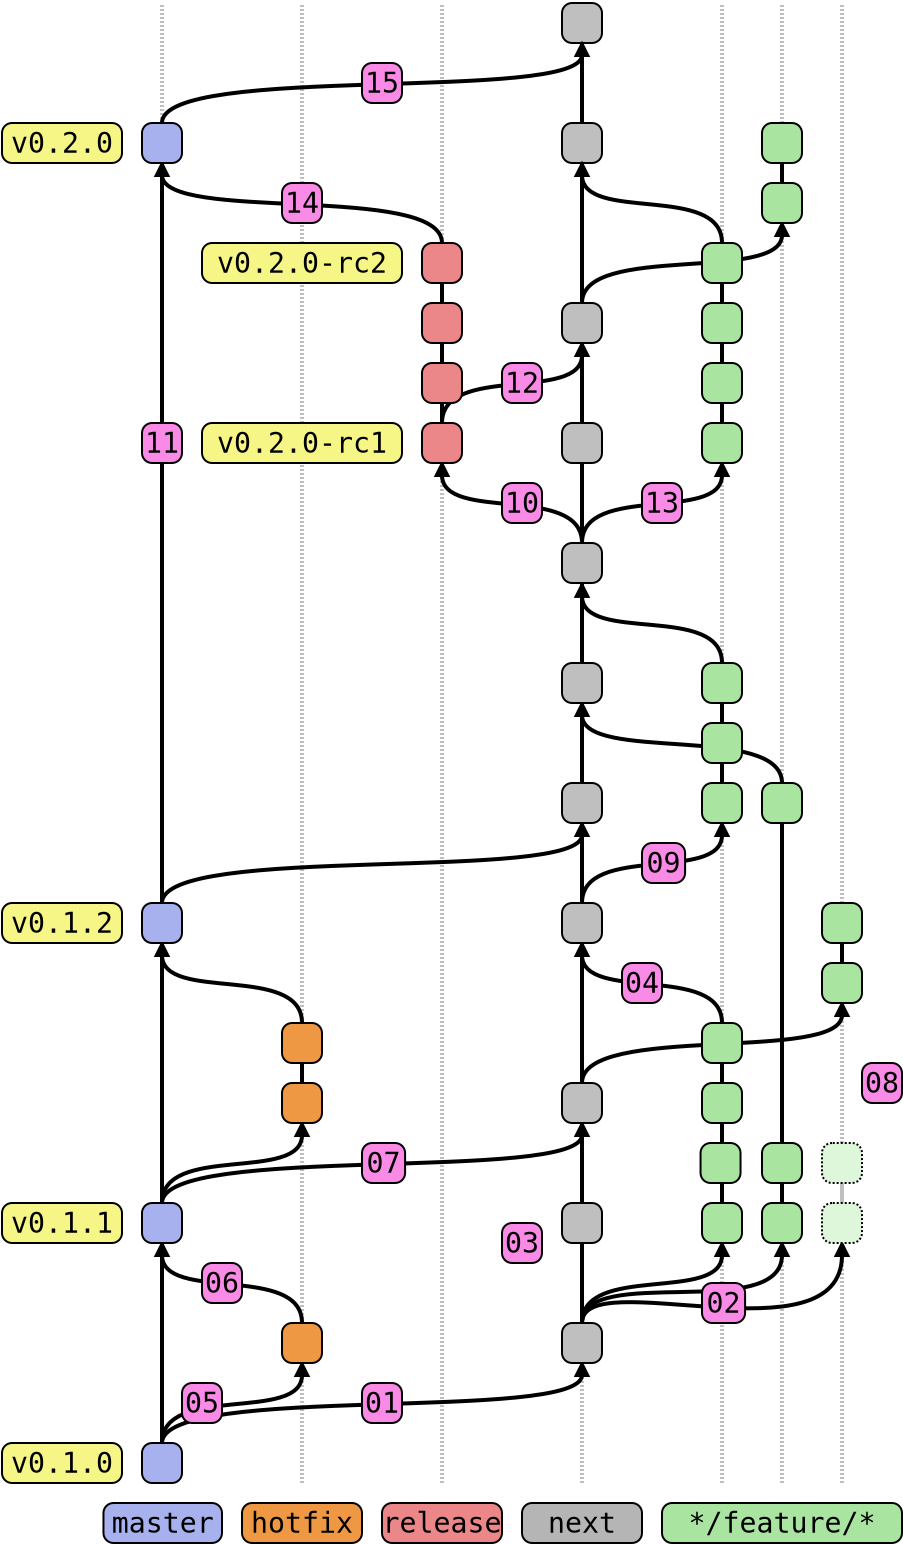 <?xml version="1.0" encoding="UTF-8"?>
<dia:diagram xmlns:dia="http://www.lysator.liu.se/~alla/dia/">
  <dia:layer name="Background" visible="true" active="true">
    <dia:object type="Standard - Line" version="0" id="O0">
      <dia:attribute name="obj_pos">
        <dia:point val="-60,2"/>
      </dia:attribute>
      <dia:attribute name="obj_bb">
        <dia:rectangle val="-60.1,-72.1;-59.9,2.1"/>
      </dia:attribute>
      <dia:attribute name="conn_endpoints">
        <dia:point val="-60,2"/>
        <dia:point val="-60,-72"/>
      </dia:attribute>
      <dia:attribute name="numcp">
        <dia:int val="1"/>
      </dia:attribute>
      <dia:attribute name="line_color">
        <dia:color val="#bfbfbf"/>
      </dia:attribute>
      <dia:attribute name="line_width">
        <dia:real val="0.2"/>
      </dia:attribute>
      <dia:attribute name="line_style">
        <dia:enum val="4"/>
      </dia:attribute>
      <dia:connections>
        <dia:connection handle="0" to="O45" connection="6"/>
      </dia:connections>
    </dia:object>
    <dia:object type="Standard - Line" version="0" id="O1">
      <dia:attribute name="obj_pos">
        <dia:point val="-26,2"/>
      </dia:attribute>
      <dia:attribute name="obj_bb">
        <dia:rectangle val="-26.1,-72.1;-25.9,2.1"/>
      </dia:attribute>
      <dia:attribute name="conn_endpoints">
        <dia:point val="-26,2"/>
        <dia:point val="-26,-72"/>
      </dia:attribute>
      <dia:attribute name="numcp">
        <dia:int val="1"/>
      </dia:attribute>
      <dia:attribute name="line_color">
        <dia:color val="#bfbfbf"/>
      </dia:attribute>
      <dia:attribute name="line_width">
        <dia:real val="0.2"/>
      </dia:attribute>
      <dia:attribute name="line_style">
        <dia:enum val="4"/>
      </dia:attribute>
    </dia:object>
    <dia:object type="Standard - Line" version="0" id="O2">
      <dia:attribute name="obj_pos">
        <dia:point val="-29,2"/>
      </dia:attribute>
      <dia:attribute name="obj_bb">
        <dia:rectangle val="-29.1,-72.1;-28.9,2.1"/>
      </dia:attribute>
      <dia:attribute name="conn_endpoints">
        <dia:point val="-29,2"/>
        <dia:point val="-29,-72"/>
      </dia:attribute>
      <dia:attribute name="numcp">
        <dia:int val="1"/>
      </dia:attribute>
      <dia:attribute name="line_color">
        <dia:color val="#bfbfbf"/>
      </dia:attribute>
      <dia:attribute name="line_width">
        <dia:real val="0.2"/>
      </dia:attribute>
      <dia:attribute name="line_style">
        <dia:enum val="4"/>
      </dia:attribute>
    </dia:object>
    <dia:object type="Standard - Line" version="0" id="O3">
      <dia:attribute name="obj_pos">
        <dia:point val="-32,2"/>
      </dia:attribute>
      <dia:attribute name="obj_bb">
        <dia:rectangle val="-32.1,-72.1;-31.9,2.1"/>
      </dia:attribute>
      <dia:attribute name="conn_endpoints">
        <dia:point val="-32,2"/>
        <dia:point val="-32,-72"/>
      </dia:attribute>
      <dia:attribute name="numcp">
        <dia:int val="1"/>
      </dia:attribute>
      <dia:attribute name="line_color">
        <dia:color val="#bfbfbf"/>
      </dia:attribute>
      <dia:attribute name="line_width">
        <dia:real val="0.2"/>
      </dia:attribute>
      <dia:attribute name="line_style">
        <dia:enum val="4"/>
      </dia:attribute>
    </dia:object>
    <dia:object type="Standard - Line" version="0" id="O4">
      <dia:attribute name="obj_pos">
        <dia:point val="-39,2"/>
      </dia:attribute>
      <dia:attribute name="obj_bb">
        <dia:rectangle val="-39.1,-72.1;-38.9,2.1"/>
      </dia:attribute>
      <dia:attribute name="conn_endpoints">
        <dia:point val="-39,2"/>
        <dia:point val="-39,-72"/>
      </dia:attribute>
      <dia:attribute name="numcp">
        <dia:int val="1"/>
      </dia:attribute>
      <dia:attribute name="line_color">
        <dia:color val="#bfbfbf"/>
      </dia:attribute>
      <dia:attribute name="line_width">
        <dia:real val="0.2"/>
      </dia:attribute>
      <dia:attribute name="line_style">
        <dia:enum val="4"/>
      </dia:attribute>
      <dia:connections>
        <dia:connection handle="1" to="O73" connection="1"/>
      </dia:connections>
    </dia:object>
    <dia:object type="Standard - Line" version="0" id="O5">
      <dia:attribute name="obj_pos">
        <dia:point val="-46,2"/>
      </dia:attribute>
      <dia:attribute name="obj_bb">
        <dia:rectangle val="-46.1,-72.1;-45.9,2.1"/>
      </dia:attribute>
      <dia:attribute name="conn_endpoints">
        <dia:point val="-46,2"/>
        <dia:point val="-46,-72"/>
      </dia:attribute>
      <dia:attribute name="numcp">
        <dia:int val="1"/>
      </dia:attribute>
      <dia:attribute name="line_color">
        <dia:color val="#bfbfbf"/>
      </dia:attribute>
      <dia:attribute name="line_width">
        <dia:real val="0.2"/>
      </dia:attribute>
      <dia:attribute name="line_style">
        <dia:enum val="4"/>
      </dia:attribute>
    </dia:object>
    <dia:object type="Standard - Line" version="0" id="O6">
      <dia:attribute name="obj_pos">
        <dia:point val="-53,2"/>
      </dia:attribute>
      <dia:attribute name="obj_bb">
        <dia:rectangle val="-53.1,-72.1;-52.9,2.1"/>
      </dia:attribute>
      <dia:attribute name="conn_endpoints">
        <dia:point val="-53,2"/>
        <dia:point val="-53,-72"/>
      </dia:attribute>
      <dia:attribute name="numcp">
        <dia:int val="1"/>
      </dia:attribute>
      <dia:attribute name="line_color">
        <dia:color val="#bfbfbf"/>
      </dia:attribute>
      <dia:attribute name="line_width">
        <dia:real val="0.2"/>
      </dia:attribute>
      <dia:attribute name="line_style">
        <dia:enum val="4"/>
      </dia:attribute>
    </dia:object>
    <dia:object type="Standard - Line" version="0" id="O7">
      <dia:attribute name="obj_pos">
        <dia:point val="-53,-16"/>
      </dia:attribute>
      <dia:attribute name="obj_bb">
        <dia:rectangle val="-53.1,-21.1;-52.9,-15.9"/>
      </dia:attribute>
      <dia:attribute name="conn_endpoints">
        <dia:point val="-53,-16"/>
        <dia:point val="-53,-21"/>
      </dia:attribute>
      <dia:attribute name="numcp">
        <dia:int val="1"/>
      </dia:attribute>
      <dia:attribute name="line_width">
        <dia:real val="0.2"/>
      </dia:attribute>
      <dia:connections>
        <dia:connection handle="0" to="O71" connection="6"/>
        <dia:connection handle="1" to="O82" connection="1"/>
      </dia:connections>
    </dia:object>
    <dia:object type="Standard - Line" version="0" id="O8">
      <dia:attribute name="obj_pos">
        <dia:point val="-26,-22"/>
      </dia:attribute>
      <dia:attribute name="obj_bb">
        <dia:rectangle val="-26.1,-27.1;-25.9,-21.9"/>
      </dia:attribute>
      <dia:attribute name="conn_endpoints">
        <dia:point val="-26,-22"/>
        <dia:point val="-26,-27"/>
      </dia:attribute>
      <dia:attribute name="numcp">
        <dia:int val="1"/>
      </dia:attribute>
      <dia:attribute name="line_width">
        <dia:real val="0.2"/>
      </dia:attribute>
      <dia:connections>
        <dia:connection handle="0" to="O38" connection="6"/>
        <dia:connection handle="1" to="O39" connection="1"/>
      </dia:connections>
    </dia:object>
    <dia:object type="Standard - Line" version="0" id="O9">
      <dia:attribute name="obj_pos">
        <dia:point val="-26,-10"/>
      </dia:attribute>
      <dia:attribute name="obj_bb">
        <dia:rectangle val="-26.1,-15.1;-25.9,-9.9"/>
      </dia:attribute>
      <dia:attribute name="conn_endpoints">
        <dia:point val="-26,-10"/>
        <dia:point val="-26,-15"/>
      </dia:attribute>
      <dia:attribute name="numcp">
        <dia:int val="1"/>
      </dia:attribute>
      <dia:attribute name="line_color">
        <dia:color val="#bfbfbf"/>
      </dia:attribute>
      <dia:attribute name="line_width">
        <dia:real val="0.2"/>
      </dia:attribute>
      <dia:connections>
        <dia:connection handle="0" to="O79" connection="6"/>
        <dia:connection handle="1" to="O80" connection="1"/>
      </dia:connections>
    </dia:object>
    <dia:object type="Standard - Line" version="0" id="O10">
      <dia:attribute name="obj_pos">
        <dia:point val="-46,-49"/>
      </dia:attribute>
      <dia:attribute name="obj_bb">
        <dia:rectangle val="-46.1,-60.1;-45.9,-48.9"/>
      </dia:attribute>
      <dia:attribute name="conn_endpoints">
        <dia:point val="-46,-49"/>
        <dia:point val="-46,-60"/>
      </dia:attribute>
      <dia:attribute name="numcp">
        <dia:int val="1"/>
      </dia:attribute>
      <dia:attribute name="line_width">
        <dia:real val="0.2"/>
      </dia:attribute>
      <dia:connections>
        <dia:connection handle="0" to="O58" connection="6"/>
      </dia:connections>
    </dia:object>
    <dia:object type="Standard - Line" version="0" id="O11">
      <dia:attribute name="obj_pos">
        <dia:point val="-39,-4"/>
      </dia:attribute>
      <dia:attribute name="obj_bb">
        <dia:rectangle val="-39.1,-72.1;-38.9,-3.9"/>
      </dia:attribute>
      <dia:attribute name="conn_endpoints">
        <dia:point val="-39,-4"/>
        <dia:point val="-39,-72"/>
      </dia:attribute>
      <dia:attribute name="numcp">
        <dia:int val="1"/>
      </dia:attribute>
      <dia:attribute name="line_width">
        <dia:real val="0.2"/>
      </dia:attribute>
      <dia:connections>
        <dia:connection handle="0" to="O60" connection="6"/>
        <dia:connection handle="1" to="O73" connection="1"/>
      </dia:connections>
    </dia:object>
    <dia:object type="Standard - Line" version="0" id="O12">
      <dia:attribute name="obj_pos">
        <dia:point val="-32,-10"/>
      </dia:attribute>
      <dia:attribute name="obj_bb">
        <dia:rectangle val="-32.1,-21.1;-31.9,-9.9"/>
      </dia:attribute>
      <dia:attribute name="conn_endpoints">
        <dia:point val="-32,-10"/>
        <dia:point val="-32,-21"/>
      </dia:attribute>
      <dia:attribute name="numcp">
        <dia:int val="1"/>
      </dia:attribute>
      <dia:attribute name="line_width">
        <dia:real val="0.2"/>
      </dia:attribute>
      <dia:connections>
        <dia:connection handle="0" to="O49" connection="6"/>
        <dia:connection handle="1" to="O55" connection="1"/>
      </dia:connections>
    </dia:object>
    <dia:object type="Standard - Line" version="0" id="O13">
      <dia:attribute name="obj_pos">
        <dia:point val="-60,0"/>
      </dia:attribute>
      <dia:attribute name="obj_bb">
        <dia:rectangle val="-60.1,-64.05;-59.9,0.1"/>
      </dia:attribute>
      <dia:attribute name="conn_endpoints">
        <dia:point val="-60,0"/>
        <dia:point val="-60,-63.95"/>
      </dia:attribute>
      <dia:attribute name="numcp">
        <dia:int val="1"/>
      </dia:attribute>
      <dia:attribute name="line_width">
        <dia:real val="0.2"/>
      </dia:attribute>
      <dia:connections>
        <dia:connection handle="0" to="O45" connection="1"/>
        <dia:connection handle="1" to="O46" connection="8"/>
      </dia:connections>
    </dia:object>
    <dia:object type="Standard - Line" version="0" id="O14">
      <dia:attribute name="obj_pos">
        <dia:point val="-29,-10"/>
      </dia:attribute>
      <dia:attribute name="obj_bb">
        <dia:rectangle val="-29.1,-33.1;-28.9,-9.9"/>
      </dia:attribute>
      <dia:attribute name="conn_endpoints">
        <dia:point val="-29,-10"/>
        <dia:point val="-29,-33"/>
      </dia:attribute>
      <dia:attribute name="numcp">
        <dia:int val="1"/>
      </dia:attribute>
      <dia:attribute name="line_width">
        <dia:real val="0.2"/>
      </dia:attribute>
      <dia:connections>
        <dia:connection handle="0" to="O44" connection="6"/>
        <dia:connection handle="1" to="O48" connection="1"/>
      </dia:connections>
    </dia:object>
    <dia:object type="Standard - Line" version="0" id="O15">
      <dia:attribute name="obj_pos">
        <dia:point val="-32,-31"/>
      </dia:attribute>
      <dia:attribute name="obj_bb">
        <dia:rectangle val="-32.1,-39.1;-31.9,-30.9"/>
      </dia:attribute>
      <dia:attribute name="conn_endpoints">
        <dia:point val="-32,-31"/>
        <dia:point val="-32,-39"/>
      </dia:attribute>
      <dia:attribute name="numcp">
        <dia:int val="1"/>
      </dia:attribute>
      <dia:attribute name="line_width">
        <dia:real val="0.2"/>
      </dia:attribute>
      <dia:connections>
        <dia:connection handle="0" to="O42" connection="6"/>
        <dia:connection handle="1" to="O43" connection="1"/>
      </dia:connections>
    </dia:object>
    <dia:object type="Standard - Line" version="0" id="O16">
      <dia:attribute name="obj_pos">
        <dia:point val="-32,-49"/>
      </dia:attribute>
      <dia:attribute name="obj_bb">
        <dia:rectangle val="-32.1,-60.1;-31.9,-48.9"/>
      </dia:attribute>
      <dia:attribute name="conn_endpoints">
        <dia:point val="-32,-49"/>
        <dia:point val="-32,-60"/>
      </dia:attribute>
      <dia:attribute name="numcp">
        <dia:int val="1"/>
      </dia:attribute>
      <dia:attribute name="line_width">
        <dia:real val="0.2"/>
      </dia:attribute>
      <dia:connections>
        <dia:connection handle="0" to="O75" connection="6"/>
        <dia:connection handle="1" to="O76" connection="1"/>
      </dia:connections>
    </dia:object>
    <dia:object type="Standard - Line" version="0" id="O17">
      <dia:attribute name="obj_pos">
        <dia:point val="-29,-61"/>
      </dia:attribute>
      <dia:attribute name="obj_bb">
        <dia:rectangle val="-29.1,-66.1;-28.9,-60.9"/>
      </dia:attribute>
      <dia:attribute name="conn_endpoints">
        <dia:point val="-29,-61"/>
        <dia:point val="-29,-66"/>
      </dia:attribute>
      <dia:attribute name="numcp">
        <dia:int val="1"/>
      </dia:attribute>
      <dia:attribute name="line_width">
        <dia:real val="0.2"/>
      </dia:attribute>
      <dia:connections>
        <dia:connection handle="0" to="O98" connection="6"/>
        <dia:connection handle="1" to="O99" connection="1"/>
      </dia:connections>
    </dia:object>
    <dia:object type="Standard - BezierLine" version="0" id="O18">
      <dia:attribute name="obj_pos">
        <dia:point val="-39,-18"/>
      </dia:attribute>
      <dia:attribute name="obj_bb">
        <dia:rectangle val="-39.1,-22.124;-25.588,-17.9"/>
      </dia:attribute>
      <dia:attribute name="bez_points">
        <dia:point val="-39,-18"/>
        <dia:point val="-39,-21"/>
        <dia:point val="-26,-19"/>
        <dia:point val="-26,-22"/>
      </dia:attribute>
      <dia:attribute name="corner_types">
        <dia:enum val="0"/>
        <dia:enum val="0"/>
      </dia:attribute>
      <dia:attribute name="line_width">
        <dia:real val="0.2"/>
      </dia:attribute>
      <dia:attribute name="end_arrow">
        <dia:enum val="3"/>
      </dia:attribute>
      <dia:attribute name="end_arrow_length">
        <dia:real val="0.5"/>
      </dia:attribute>
      <dia:attribute name="end_arrow_width">
        <dia:real val="0.5"/>
      </dia:attribute>
      <dia:connections>
        <dia:connection handle="0" to="O78" connection="1"/>
        <dia:connection handle="3" to="O38" connection="6"/>
      </dia:connections>
    </dia:object>
    <dia:object type="Standard - BezierLine" version="0" id="O19">
      <dia:attribute name="obj_pos">
        <dia:point val="-46,-51"/>
      </dia:attribute>
      <dia:attribute name="obj_bb">
        <dia:rectangle val="-46.1,-55.124;-38.588,-50.9"/>
      </dia:attribute>
      <dia:attribute name="bez_points">
        <dia:point val="-46,-51"/>
        <dia:point val="-46,-54"/>
        <dia:point val="-39,-52"/>
        <dia:point val="-39,-55"/>
      </dia:attribute>
      <dia:attribute name="corner_types">
        <dia:enum val="0"/>
        <dia:enum val="0"/>
      </dia:attribute>
      <dia:attribute name="line_width">
        <dia:real val="0.2"/>
      </dia:attribute>
      <dia:attribute name="end_arrow">
        <dia:enum val="3"/>
      </dia:attribute>
      <dia:attribute name="end_arrow_length">
        <dia:real val="0.5"/>
      </dia:attribute>
      <dia:attribute name="end_arrow_width">
        <dia:real val="0.5"/>
      </dia:attribute>
      <dia:connections>
        <dia:connection handle="0" to="O58" connection="1"/>
        <dia:connection handle="3" to="O74" connection="6"/>
      </dia:connections>
    </dia:object>
    <dia:object type="Standard - BezierLine" version="0" id="O20">
      <dia:attribute name="obj_pos">
        <dia:point val="-29,-33"/>
      </dia:attribute>
      <dia:attribute name="obj_bb">
        <dia:rectangle val="-39.412,-37.124;-28.9,-32.9"/>
      </dia:attribute>
      <dia:attribute name="bez_points">
        <dia:point val="-29,-33"/>
        <dia:point val="-29,-36"/>
        <dia:point val="-39,-34"/>
        <dia:point val="-39,-37"/>
      </dia:attribute>
      <dia:attribute name="corner_types">
        <dia:enum val="0"/>
        <dia:enum val="0"/>
      </dia:attribute>
      <dia:attribute name="line_width">
        <dia:real val="0.2"/>
      </dia:attribute>
      <dia:attribute name="end_arrow">
        <dia:enum val="3"/>
      </dia:attribute>
      <dia:attribute name="end_arrow_length">
        <dia:real val="0.5"/>
      </dia:attribute>
      <dia:attribute name="end_arrow_width">
        <dia:real val="0.5"/>
      </dia:attribute>
      <dia:connections>
        <dia:connection handle="0" to="O48" connection="1"/>
        <dia:connection handle="3" to="O61" connection="6"/>
      </dia:connections>
    </dia:object>
    <dia:object type="Standard - BezierLine" version="0" id="O21">
      <dia:attribute name="obj_pos">
        <dia:point val="-60,0"/>
      </dia:attribute>
      <dia:attribute name="obj_bb">
        <dia:rectangle val="-60.1,-4.124;-38.588,0.1"/>
      </dia:attribute>
      <dia:attribute name="bez_points">
        <dia:point val="-60,0"/>
        <dia:point val="-60,-3"/>
        <dia:point val="-39,-1"/>
        <dia:point val="-39,-4"/>
      </dia:attribute>
      <dia:attribute name="corner_types">
        <dia:enum val="0"/>
        <dia:enum val="0"/>
      </dia:attribute>
      <dia:attribute name="line_width">
        <dia:real val="0.2"/>
      </dia:attribute>
      <dia:attribute name="end_arrow">
        <dia:enum val="3"/>
      </dia:attribute>
      <dia:attribute name="end_arrow_length">
        <dia:real val="0.5"/>
      </dia:attribute>
      <dia:attribute name="end_arrow_width">
        <dia:real val="0.5"/>
      </dia:attribute>
      <dia:connections>
        <dia:connection handle="0" to="O45" connection="1"/>
        <dia:connection handle="3" to="O60" connection="6"/>
      </dia:connections>
    </dia:object>
    <dia:object type="Standard - BezierLine" version="0" id="O22">
      <dia:attribute name="obj_pos">
        <dia:point val="-39,-6"/>
      </dia:attribute>
      <dia:attribute name="obj_bb">
        <dia:rectangle val="-39.1,-10.124;-31.588,-5.9"/>
      </dia:attribute>
      <dia:attribute name="bez_points">
        <dia:point val="-39,-6"/>
        <dia:point val="-39,-9"/>
        <dia:point val="-32,-7"/>
        <dia:point val="-32,-10"/>
      </dia:attribute>
      <dia:attribute name="corner_types">
        <dia:enum val="0"/>
        <dia:enum val="0"/>
      </dia:attribute>
      <dia:attribute name="line_width">
        <dia:real val="0.2"/>
      </dia:attribute>
      <dia:attribute name="end_arrow">
        <dia:enum val="3"/>
      </dia:attribute>
      <dia:attribute name="end_arrow_length">
        <dia:real val="0.5"/>
      </dia:attribute>
      <dia:attribute name="end_arrow_width">
        <dia:real val="0.5"/>
      </dia:attribute>
      <dia:connections>
        <dia:connection handle="0" to="O60" connection="1"/>
        <dia:connection handle="3" to="O49" connection="6"/>
      </dia:connections>
    </dia:object>
    <dia:object type="Standard - BezierLine" version="0" id="O23">
      <dia:attribute name="obj_pos">
        <dia:point val="-32,-39"/>
      </dia:attribute>
      <dia:attribute name="obj_bb">
        <dia:rectangle val="-39.1,-43.054;-31.9,-38.9"/>
      </dia:attribute>
      <dia:attribute name="bez_points">
        <dia:point val="-32,-39"/>
        <dia:point val="-32,-42"/>
        <dia:point val="-39,-41"/>
        <dia:point val="-39,-44"/>
      </dia:attribute>
      <dia:attribute name="corner_types">
        <dia:enum val="0"/>
        <dia:enum val="0"/>
      </dia:attribute>
      <dia:attribute name="line_width">
        <dia:real val="0.2"/>
      </dia:attribute>
      <dia:attribute name="end_arrow">
        <dia:enum val="3"/>
      </dia:attribute>
      <dia:attribute name="end_arrow_length">
        <dia:real val="0.5"/>
      </dia:attribute>
      <dia:attribute name="end_arrow_width">
        <dia:real val="0.5"/>
      </dia:attribute>
      <dia:connections>
        <dia:connection handle="0" to="O43" connection="1"/>
        <dia:connection handle="3" to="O59" connection="8"/>
      </dia:connections>
    </dia:object>
    <dia:object type="Standard - BezierLine" version="0" id="O24">
      <dia:attribute name="obj_pos">
        <dia:point val="-39,-27"/>
      </dia:attribute>
      <dia:attribute name="obj_bb">
        <dia:rectangle val="-39.1,-31.124;-31.588,-26.9"/>
      </dia:attribute>
      <dia:attribute name="bez_points">
        <dia:point val="-39,-27"/>
        <dia:point val="-39,-30"/>
        <dia:point val="-32,-28"/>
        <dia:point val="-32,-31"/>
      </dia:attribute>
      <dia:attribute name="corner_types">
        <dia:enum val="0"/>
        <dia:enum val="0"/>
      </dia:attribute>
      <dia:attribute name="line_width">
        <dia:real val="0.2"/>
      </dia:attribute>
      <dia:attribute name="end_arrow">
        <dia:enum val="3"/>
      </dia:attribute>
      <dia:attribute name="end_arrow_length">
        <dia:real val="0.5"/>
      </dia:attribute>
      <dia:attribute name="end_arrow_width">
        <dia:real val="0.5"/>
      </dia:attribute>
      <dia:connections>
        <dia:connection handle="0" to="O52" connection="1"/>
        <dia:connection handle="3" to="O42" connection="6"/>
      </dia:connections>
    </dia:object>
    <dia:object type="Standard - BezierLine" version="0" id="O25">
      <dia:attribute name="obj_pos">
        <dia:point val="-39,-6"/>
      </dia:attribute>
      <dia:attribute name="obj_bb">
        <dia:rectangle val="-39.1,-10.124;-28.588,-5.9"/>
      </dia:attribute>
      <dia:attribute name="bez_points">
        <dia:point val="-39,-6"/>
        <dia:point val="-39,-9"/>
        <dia:point val="-29,-6"/>
        <dia:point val="-29,-10"/>
      </dia:attribute>
      <dia:attribute name="corner_types">
        <dia:enum val="0"/>
        <dia:enum val="0"/>
      </dia:attribute>
      <dia:attribute name="line_width">
        <dia:real val="0.2"/>
      </dia:attribute>
      <dia:attribute name="end_arrow">
        <dia:enum val="3"/>
      </dia:attribute>
      <dia:attribute name="end_arrow_length">
        <dia:real val="0.5"/>
      </dia:attribute>
      <dia:attribute name="end_arrow_width">
        <dia:real val="0.5"/>
      </dia:attribute>
      <dia:connections>
        <dia:connection handle="0" to="O60" connection="1"/>
        <dia:connection handle="3" to="O44" connection="6"/>
      </dia:connections>
    </dia:object>
    <dia:object type="Standard - BezierLine" version="0" id="O26">
      <dia:attribute name="obj_pos">
        <dia:point val="-32,-21"/>
      </dia:attribute>
      <dia:attribute name="obj_bb">
        <dia:rectangle val="-39.412,-25.124;-31.9,-20.9"/>
      </dia:attribute>
      <dia:attribute name="bez_points">
        <dia:point val="-32,-21"/>
        <dia:point val="-32,-24"/>
        <dia:point val="-39,-22"/>
        <dia:point val="-39,-25"/>
      </dia:attribute>
      <dia:attribute name="corner_types">
        <dia:enum val="0"/>
        <dia:enum val="0"/>
      </dia:attribute>
      <dia:attribute name="line_width">
        <dia:real val="0.2"/>
      </dia:attribute>
      <dia:attribute name="end_arrow">
        <dia:enum val="3"/>
      </dia:attribute>
      <dia:attribute name="end_arrow_length">
        <dia:real val="0.5"/>
      </dia:attribute>
      <dia:attribute name="end_arrow_width">
        <dia:real val="0.5"/>
      </dia:attribute>
      <dia:connections>
        <dia:connection handle="0" to="O55" connection="1"/>
        <dia:connection handle="3" to="O52" connection="6"/>
      </dia:connections>
    </dia:object>
    <dia:object type="Standard - BezierLine" version="0" id="O27">
      <dia:attribute name="obj_pos">
        <dia:point val="-60,0"/>
      </dia:attribute>
      <dia:attribute name="obj_bb">
        <dia:rectangle val="-60.1,-4.124;-52.588,0.1"/>
      </dia:attribute>
      <dia:attribute name="bez_points">
        <dia:point val="-60,0"/>
        <dia:point val="-60,-3"/>
        <dia:point val="-53,-1"/>
        <dia:point val="-53,-4"/>
      </dia:attribute>
      <dia:attribute name="corner_types">
        <dia:enum val="0"/>
        <dia:enum val="0"/>
      </dia:attribute>
      <dia:attribute name="line_width">
        <dia:real val="0.2"/>
      </dia:attribute>
      <dia:attribute name="end_arrow">
        <dia:enum val="3"/>
      </dia:attribute>
      <dia:attribute name="end_arrow_length">
        <dia:real val="0.5"/>
      </dia:attribute>
      <dia:attribute name="end_arrow_width">
        <dia:real val="0.5"/>
      </dia:attribute>
      <dia:connections>
        <dia:connection handle="0" to="O45" connection="1"/>
        <dia:connection handle="3" to="O62" connection="6"/>
      </dia:connections>
    </dia:object>
    <dia:object type="Standard - BezierLine" version="0" id="O28">
      <dia:attribute name="obj_pos">
        <dia:point val="-53,-6"/>
      </dia:attribute>
      <dia:attribute name="obj_bb">
        <dia:rectangle val="-60.412,-10.124;-52.9,-5.9"/>
      </dia:attribute>
      <dia:attribute name="bez_points">
        <dia:point val="-53,-6"/>
        <dia:point val="-53,-9"/>
        <dia:point val="-60,-7"/>
        <dia:point val="-60,-10"/>
      </dia:attribute>
      <dia:attribute name="corner_types">
        <dia:enum val="0"/>
        <dia:enum val="0"/>
      </dia:attribute>
      <dia:attribute name="line_width">
        <dia:real val="0.2"/>
      </dia:attribute>
      <dia:attribute name="end_arrow">
        <dia:enum val="3"/>
      </dia:attribute>
      <dia:attribute name="end_arrow_length">
        <dia:real val="0.5"/>
      </dia:attribute>
      <dia:attribute name="end_arrow_width">
        <dia:real val="0.5"/>
      </dia:attribute>
      <dia:connections>
        <dia:connection handle="0" to="O62" connection="1"/>
      </dia:connections>
    </dia:object>
    <dia:object type="Standard - BezierLine" version="0" id="O29">
      <dia:attribute name="obj_pos">
        <dia:point val="-39,-45"/>
      </dia:attribute>
      <dia:attribute name="obj_bb">
        <dia:rectangle val="-46.412,-49.124;-38.9,-44.9"/>
      </dia:attribute>
      <dia:attribute name="bez_points">
        <dia:point val="-39,-45"/>
        <dia:point val="-39,-48"/>
        <dia:point val="-46,-46"/>
        <dia:point val="-46,-49"/>
      </dia:attribute>
      <dia:attribute name="corner_types">
        <dia:enum val="0"/>
        <dia:enum val="0"/>
      </dia:attribute>
      <dia:attribute name="line_width">
        <dia:real val="0.2"/>
      </dia:attribute>
      <dia:attribute name="end_arrow">
        <dia:enum val="3"/>
      </dia:attribute>
      <dia:attribute name="end_arrow_length">
        <dia:real val="0.5"/>
      </dia:attribute>
      <dia:attribute name="end_arrow_width">
        <dia:real val="0.5"/>
      </dia:attribute>
      <dia:connections>
        <dia:connection handle="0" to="O59" connection="1"/>
        <dia:connection handle="3" to="O58" connection="6"/>
      </dia:connections>
    </dia:object>
    <dia:object type="Standard - BezierLine" version="0" id="O30">
      <dia:attribute name="obj_pos">
        <dia:point val="-46,-60"/>
      </dia:attribute>
      <dia:attribute name="obj_bb">
        <dia:rectangle val="-60.412,-64.124;-45.9,-59.9"/>
      </dia:attribute>
      <dia:attribute name="bez_points">
        <dia:point val="-46,-60"/>
        <dia:point val="-46,-63"/>
        <dia:point val="-60,-61"/>
        <dia:point val="-60,-64"/>
      </dia:attribute>
      <dia:attribute name="corner_types">
        <dia:enum val="0"/>
        <dia:enum val="0"/>
      </dia:attribute>
      <dia:attribute name="line_width">
        <dia:real val="0.2"/>
      </dia:attribute>
      <dia:attribute name="end_arrow">
        <dia:enum val="3"/>
      </dia:attribute>
      <dia:attribute name="end_arrow_length">
        <dia:real val="0.5"/>
      </dia:attribute>
      <dia:attribute name="end_arrow_width">
        <dia:real val="0.5"/>
      </dia:attribute>
      <dia:connections>
        <dia:connection handle="0" to="O97" connection="1"/>
        <dia:connection handle="3" to="O46" connection="6"/>
      </dia:connections>
    </dia:object>
    <dia:object type="Standard - BezierLine" version="0" id="O31">
      <dia:attribute name="obj_pos">
        <dia:point val="-60,-12"/>
      </dia:attribute>
      <dia:attribute name="obj_bb">
        <dia:rectangle val="-60.1,-16.124;-52.588,-11.9"/>
      </dia:attribute>
      <dia:attribute name="bez_points">
        <dia:point val="-60,-12"/>
        <dia:point val="-60,-15"/>
        <dia:point val="-53,-13"/>
        <dia:point val="-53,-16"/>
      </dia:attribute>
      <dia:attribute name="corner_types">
        <dia:enum val="0"/>
        <dia:enum val="0"/>
      </dia:attribute>
      <dia:attribute name="line_width">
        <dia:real val="0.2"/>
      </dia:attribute>
      <dia:attribute name="end_arrow">
        <dia:enum val="3"/>
      </dia:attribute>
      <dia:attribute name="end_arrow_length">
        <dia:real val="0.5"/>
      </dia:attribute>
      <dia:attribute name="end_arrow_width">
        <dia:real val="0.5"/>
      </dia:attribute>
      <dia:connections>
        <dia:connection handle="0" to="O65" connection="1"/>
        <dia:connection handle="3" to="O71" connection="6"/>
      </dia:connections>
    </dia:object>
    <dia:object type="Standard - BezierLine" version="0" id="O32">
      <dia:attribute name="obj_pos">
        <dia:point val="-53,-21"/>
      </dia:attribute>
      <dia:attribute name="obj_bb">
        <dia:rectangle val="-60.412,-25.124;-52.9,-20.9"/>
      </dia:attribute>
      <dia:attribute name="bez_points">
        <dia:point val="-53,-21"/>
        <dia:point val="-53,-24"/>
        <dia:point val="-60,-22"/>
        <dia:point val="-60,-25"/>
      </dia:attribute>
      <dia:attribute name="corner_types">
        <dia:enum val="0"/>
        <dia:enum val="0"/>
      </dia:attribute>
      <dia:attribute name="line_width">
        <dia:real val="0.2"/>
      </dia:attribute>
      <dia:attribute name="end_arrow">
        <dia:enum val="3"/>
      </dia:attribute>
      <dia:attribute name="end_arrow_length">
        <dia:real val="0.5"/>
      </dia:attribute>
      <dia:attribute name="end_arrow_width">
        <dia:real val="0.5"/>
      </dia:attribute>
      <dia:connections>
        <dia:connection handle="0" to="O82" connection="1"/>
        <dia:connection handle="3" to="O72" connection="6"/>
      </dia:connections>
    </dia:object>
    <dia:object type="Standard - BezierLine" version="0" id="O33">
      <dia:attribute name="obj_pos">
        <dia:point val="-39,-45"/>
      </dia:attribute>
      <dia:attribute name="obj_bb">
        <dia:rectangle val="-39.1,-49.124;-31.588,-44.9"/>
      </dia:attribute>
      <dia:attribute name="bez_points">
        <dia:point val="-39,-45"/>
        <dia:point val="-39,-48"/>
        <dia:point val="-32,-46"/>
        <dia:point val="-32,-49"/>
      </dia:attribute>
      <dia:attribute name="corner_types">
        <dia:enum val="0"/>
        <dia:enum val="0"/>
      </dia:attribute>
      <dia:attribute name="line_width">
        <dia:real val="0.2"/>
      </dia:attribute>
      <dia:attribute name="end_arrow">
        <dia:enum val="3"/>
      </dia:attribute>
      <dia:attribute name="end_arrow_length">
        <dia:real val="0.5"/>
      </dia:attribute>
      <dia:attribute name="end_arrow_width">
        <dia:real val="0.5"/>
      </dia:attribute>
      <dia:connections>
        <dia:connection handle="0" to="O59" connection="1"/>
      </dia:connections>
    </dia:object>
    <dia:object type="Standard - BezierLine" version="0" id="O34">
      <dia:attribute name="obj_pos">
        <dia:point val="-60,-12"/>
      </dia:attribute>
      <dia:attribute name="obj_bb">
        <dia:rectangle val="-60.1,-16.124;-38.588,-11.9"/>
      </dia:attribute>
      <dia:attribute name="bez_points">
        <dia:point val="-60,-12"/>
        <dia:point val="-60,-15"/>
        <dia:point val="-39,-13"/>
        <dia:point val="-39,-16"/>
      </dia:attribute>
      <dia:attribute name="corner_types">
        <dia:enum val="0"/>
        <dia:enum val="0"/>
      </dia:attribute>
      <dia:attribute name="line_width">
        <dia:real val="0.2"/>
      </dia:attribute>
      <dia:attribute name="end_arrow">
        <dia:enum val="3"/>
      </dia:attribute>
      <dia:attribute name="end_arrow_length">
        <dia:real val="0.5"/>
      </dia:attribute>
      <dia:attribute name="end_arrow_width">
        <dia:real val="0.5"/>
      </dia:attribute>
      <dia:connections>
        <dia:connection handle="0" to="O65" connection="1"/>
      </dia:connections>
    </dia:object>
    <dia:object type="Standard - BezierLine" version="0" id="O35">
      <dia:attribute name="obj_pos">
        <dia:point val="-39,-6"/>
      </dia:attribute>
      <dia:attribute name="obj_bb">
        <dia:rectangle val="-39.1,-10.124;-25.588,-5.9"/>
      </dia:attribute>
      <dia:attribute name="bez_points">
        <dia:point val="-39,-6"/>
        <dia:point val="-39,-9"/>
        <dia:point val="-26,-4"/>
        <dia:point val="-26,-10"/>
      </dia:attribute>
      <dia:attribute name="corner_types">
        <dia:enum val="0"/>
        <dia:enum val="0"/>
      </dia:attribute>
      <dia:attribute name="line_width">
        <dia:real val="0.2"/>
      </dia:attribute>
      <dia:attribute name="end_arrow">
        <dia:enum val="3"/>
      </dia:attribute>
      <dia:attribute name="end_arrow_length">
        <dia:real val="0.5"/>
      </dia:attribute>
      <dia:attribute name="end_arrow_width">
        <dia:real val="0.5"/>
      </dia:attribute>
      <dia:connections>
        <dia:connection handle="0" to="O60" connection="1"/>
        <dia:connection handle="3" to="O79" connection="6"/>
      </dia:connections>
    </dia:object>
    <dia:object type="Standard - BezierLine" version="0" id="O36">
      <dia:attribute name="obj_pos">
        <dia:point val="-60,-27"/>
      </dia:attribute>
      <dia:attribute name="obj_bb">
        <dia:rectangle val="-60.1,-31.124;-38.588,-26.9"/>
      </dia:attribute>
      <dia:attribute name="bez_points">
        <dia:point val="-60,-27"/>
        <dia:point val="-60,-30"/>
        <dia:point val="-39,-28"/>
        <dia:point val="-39,-31"/>
      </dia:attribute>
      <dia:attribute name="corner_types">
        <dia:enum val="0"/>
        <dia:enum val="0"/>
      </dia:attribute>
      <dia:attribute name="line_width">
        <dia:real val="0.2"/>
      </dia:attribute>
      <dia:attribute name="end_arrow">
        <dia:enum val="3"/>
      </dia:attribute>
      <dia:attribute name="end_arrow_length">
        <dia:real val="0.5"/>
      </dia:attribute>
      <dia:attribute name="end_arrow_width">
        <dia:real val="0.5"/>
      </dia:attribute>
      <dia:connections>
        <dia:connection handle="0" to="O72" connection="1"/>
      </dia:connections>
    </dia:object>
    <dia:object type="Standard - BezierLine" version="0" id="O37">
      <dia:attribute name="obj_pos">
        <dia:point val="-39,-57"/>
      </dia:attribute>
      <dia:attribute name="obj_bb">
        <dia:rectangle val="-39.1,-61.124;-28.588,-56.9"/>
      </dia:attribute>
      <dia:attribute name="bez_points">
        <dia:point val="-39,-57"/>
        <dia:point val="-39,-60"/>
        <dia:point val="-29,-58"/>
        <dia:point val="-29,-61"/>
      </dia:attribute>
      <dia:attribute name="corner_types">
        <dia:enum val="0"/>
        <dia:enum val="0"/>
      </dia:attribute>
      <dia:attribute name="line_width">
        <dia:real val="0.2"/>
      </dia:attribute>
      <dia:attribute name="end_arrow">
        <dia:enum val="3"/>
      </dia:attribute>
      <dia:attribute name="end_arrow_length">
        <dia:real val="0.5"/>
      </dia:attribute>
      <dia:attribute name="end_arrow_width">
        <dia:real val="0.5"/>
      </dia:attribute>
      <dia:connections>
        <dia:connection handle="0" to="O74" connection="1"/>
        <dia:connection handle="3" to="O98" connection="6"/>
      </dia:connections>
    </dia:object>
    <dia:object type="Standard - Box" version="0" id="O38">
      <dia:attribute name="obj_pos">
        <dia:point val="-27,-24"/>
      </dia:attribute>
      <dia:attribute name="obj_bb">
        <dia:rectangle val="-27.05,-24.05;-24.95,-21.95"/>
      </dia:attribute>
      <dia:attribute name="elem_corner">
        <dia:point val="-27,-24"/>
      </dia:attribute>
      <dia:attribute name="elem_width">
        <dia:real val="2"/>
      </dia:attribute>
      <dia:attribute name="elem_height">
        <dia:real val="2"/>
      </dia:attribute>
      <dia:attribute name="border_width">
        <dia:real val="0.1"/>
      </dia:attribute>
      <dia:attribute name="inner_color">
        <dia:color val="#a9e5a1"/>
      </dia:attribute>
      <dia:attribute name="show_background">
        <dia:boolean val="true"/>
      </dia:attribute>
      <dia:attribute name="corner_radius">
        <dia:real val="0.5"/>
      </dia:attribute>
    </dia:object>
    <dia:object type="Standard - Box" version="0" id="O39">
      <dia:attribute name="obj_pos">
        <dia:point val="-27,-27"/>
      </dia:attribute>
      <dia:attribute name="obj_bb">
        <dia:rectangle val="-27.05,-27.05;-24.95,-24.95"/>
      </dia:attribute>
      <dia:attribute name="elem_corner">
        <dia:point val="-27,-27"/>
      </dia:attribute>
      <dia:attribute name="elem_width">
        <dia:real val="2"/>
      </dia:attribute>
      <dia:attribute name="elem_height">
        <dia:real val="2"/>
      </dia:attribute>
      <dia:attribute name="border_width">
        <dia:real val="0.1"/>
      </dia:attribute>
      <dia:attribute name="inner_color">
        <dia:color val="#a9e5a1"/>
      </dia:attribute>
      <dia:attribute name="show_background">
        <dia:boolean val="true"/>
      </dia:attribute>
      <dia:attribute name="corner_radius">
        <dia:real val="0.5"/>
      </dia:attribute>
    </dia:object>
    <dia:object type="Standard - Box" version="0" id="O40">
      <dia:attribute name="obj_pos">
        <dia:point val="-62.927,3"/>
      </dia:attribute>
      <dia:attribute name="obj_bb">
        <dia:rectangle val="-62.977,2.95;-56.95,5.05"/>
      </dia:attribute>
      <dia:attribute name="elem_corner">
        <dia:point val="-62.927,3"/>
      </dia:attribute>
      <dia:attribute name="elem_width">
        <dia:real val="5.927"/>
      </dia:attribute>
      <dia:attribute name="elem_height">
        <dia:real val="2"/>
      </dia:attribute>
      <dia:attribute name="border_width">
        <dia:real val="0.1"/>
      </dia:attribute>
      <dia:attribute name="inner_color">
        <dia:color val="#a6b1ed"/>
      </dia:attribute>
      <dia:attribute name="show_background">
        <dia:boolean val="true"/>
      </dia:attribute>
      <dia:attribute name="corner_radius">
        <dia:real val="0.5"/>
      </dia:attribute>
    </dia:object>
    <dia:object type="Standard - Text" version="1" id="O41">
      <dia:attribute name="obj_pos">
        <dia:point val="-59.963,4"/>
      </dia:attribute>
      <dia:attribute name="obj_bb">
        <dia:rectangle val="-62.513,3.179;-57.413,4.821"/>
      </dia:attribute>
      <dia:attribute name="text">
        <dia:composite type="text">
          <dia:attribute name="string">
            <dia:string>#master#</dia:string>
          </dia:attribute>
          <dia:attribute name="font">
            <dia:font family="monospace" style="0" name="Courier"/>
          </dia:attribute>
          <dia:attribute name="height">
            <dia:real val="1.764"/>
          </dia:attribute>
          <dia:attribute name="pos">
            <dia:point val="-59.963,4.489"/>
          </dia:attribute>
          <dia:attribute name="color">
            <dia:color val="#000000"/>
          </dia:attribute>
          <dia:attribute name="alignment">
            <dia:enum val="1"/>
          </dia:attribute>
        </dia:composite>
      </dia:attribute>
      <dia:attribute name="valign">
        <dia:enum val="2"/>
      </dia:attribute>
      <dia:connections>
        <dia:connection handle="0" to="O40" connection="8"/>
      </dia:connections>
    </dia:object>
    <dia:object type="Standard - Box" version="0" id="O42">
      <dia:attribute name="obj_pos">
        <dia:point val="-33,-33"/>
      </dia:attribute>
      <dia:attribute name="obj_bb">
        <dia:rectangle val="-33.05,-33.05;-30.95,-30.95"/>
      </dia:attribute>
      <dia:attribute name="elem_corner">
        <dia:point val="-33,-33"/>
      </dia:attribute>
      <dia:attribute name="elem_width">
        <dia:real val="2"/>
      </dia:attribute>
      <dia:attribute name="elem_height">
        <dia:real val="2"/>
      </dia:attribute>
      <dia:attribute name="border_width">
        <dia:real val="0.1"/>
      </dia:attribute>
      <dia:attribute name="inner_color">
        <dia:color val="#a9e5a1"/>
      </dia:attribute>
      <dia:attribute name="show_background">
        <dia:boolean val="true"/>
      </dia:attribute>
      <dia:attribute name="corner_radius">
        <dia:real val="0.5"/>
      </dia:attribute>
    </dia:object>
    <dia:object type="Standard - Box" version="0" id="O43">
      <dia:attribute name="obj_pos">
        <dia:point val="-33,-39"/>
      </dia:attribute>
      <dia:attribute name="obj_bb">
        <dia:rectangle val="-33.05,-39.05;-30.95,-36.95"/>
      </dia:attribute>
      <dia:attribute name="elem_corner">
        <dia:point val="-33,-39"/>
      </dia:attribute>
      <dia:attribute name="elem_width">
        <dia:real val="2"/>
      </dia:attribute>
      <dia:attribute name="elem_height">
        <dia:real val="2"/>
      </dia:attribute>
      <dia:attribute name="border_width">
        <dia:real val="0.1"/>
      </dia:attribute>
      <dia:attribute name="inner_color">
        <dia:color val="#a9e5a1"/>
      </dia:attribute>
      <dia:attribute name="show_background">
        <dia:boolean val="true"/>
      </dia:attribute>
      <dia:attribute name="corner_radius">
        <dia:real val="0.5"/>
      </dia:attribute>
    </dia:object>
    <dia:object type="Standard - Box" version="0" id="O44">
      <dia:attribute name="obj_pos">
        <dia:point val="-30,-12"/>
      </dia:attribute>
      <dia:attribute name="obj_bb">
        <dia:rectangle val="-30.05,-12.05;-27.95,-9.95"/>
      </dia:attribute>
      <dia:attribute name="elem_corner">
        <dia:point val="-30,-12"/>
      </dia:attribute>
      <dia:attribute name="elem_width">
        <dia:real val="2"/>
      </dia:attribute>
      <dia:attribute name="elem_height">
        <dia:real val="2"/>
      </dia:attribute>
      <dia:attribute name="border_width">
        <dia:real val="0.1"/>
      </dia:attribute>
      <dia:attribute name="inner_color">
        <dia:color val="#a9e5a1"/>
      </dia:attribute>
      <dia:attribute name="show_background">
        <dia:boolean val="true"/>
      </dia:attribute>
      <dia:attribute name="corner_radius">
        <dia:real val="0.5"/>
      </dia:attribute>
    </dia:object>
    <dia:object type="Standard - Box" version="0" id="O45">
      <dia:attribute name="obj_pos">
        <dia:point val="-61,0"/>
      </dia:attribute>
      <dia:attribute name="obj_bb">
        <dia:rectangle val="-61.05,-0.05;-58.95,2.05"/>
      </dia:attribute>
      <dia:attribute name="elem_corner">
        <dia:point val="-61,0"/>
      </dia:attribute>
      <dia:attribute name="elem_width">
        <dia:real val="2"/>
      </dia:attribute>
      <dia:attribute name="elem_height">
        <dia:real val="2"/>
      </dia:attribute>
      <dia:attribute name="border_width">
        <dia:real val="0.1"/>
      </dia:attribute>
      <dia:attribute name="inner_color">
        <dia:color val="#a6b1ed"/>
      </dia:attribute>
      <dia:attribute name="show_background">
        <dia:boolean val="true"/>
      </dia:attribute>
      <dia:attribute name="corner_radius">
        <dia:real val="0.5"/>
      </dia:attribute>
    </dia:object>
    <dia:object type="Standard - Box" version="0" id="O46">
      <dia:attribute name="obj_pos">
        <dia:point val="-61,-66"/>
      </dia:attribute>
      <dia:attribute name="obj_bb">
        <dia:rectangle val="-61.05,-66.05;-58.95,-63.95"/>
      </dia:attribute>
      <dia:attribute name="elem_corner">
        <dia:point val="-61,-66"/>
      </dia:attribute>
      <dia:attribute name="elem_width">
        <dia:real val="2"/>
      </dia:attribute>
      <dia:attribute name="elem_height">
        <dia:real val="2"/>
      </dia:attribute>
      <dia:attribute name="border_width">
        <dia:real val="0.1"/>
      </dia:attribute>
      <dia:attribute name="inner_color">
        <dia:color val="#a6b1ed"/>
      </dia:attribute>
      <dia:attribute name="show_background">
        <dia:boolean val="true"/>
      </dia:attribute>
      <dia:attribute name="corner_radius">
        <dia:real val="0.5"/>
      </dia:attribute>
    </dia:object>
    <dia:object type="Standard - Box" version="0" id="O47">
      <dia:attribute name="obj_pos">
        <dia:point val="-33,-36"/>
      </dia:attribute>
      <dia:attribute name="obj_bb">
        <dia:rectangle val="-33.05,-36.05;-30.95,-33.95"/>
      </dia:attribute>
      <dia:attribute name="elem_corner">
        <dia:point val="-33,-36"/>
      </dia:attribute>
      <dia:attribute name="elem_width">
        <dia:real val="2"/>
      </dia:attribute>
      <dia:attribute name="elem_height">
        <dia:real val="2"/>
      </dia:attribute>
      <dia:attribute name="border_width">
        <dia:real val="0.1"/>
      </dia:attribute>
      <dia:attribute name="inner_color">
        <dia:color val="#a9e5a1"/>
      </dia:attribute>
      <dia:attribute name="show_background">
        <dia:boolean val="true"/>
      </dia:attribute>
      <dia:attribute name="corner_radius">
        <dia:real val="0.5"/>
      </dia:attribute>
    </dia:object>
    <dia:object type="Standard - Box" version="0" id="O48">
      <dia:attribute name="obj_pos">
        <dia:point val="-30,-33"/>
      </dia:attribute>
      <dia:attribute name="obj_bb">
        <dia:rectangle val="-30.05,-33.05;-27.95,-30.95"/>
      </dia:attribute>
      <dia:attribute name="elem_corner">
        <dia:point val="-30,-33"/>
      </dia:attribute>
      <dia:attribute name="elem_width">
        <dia:real val="2"/>
      </dia:attribute>
      <dia:attribute name="elem_height">
        <dia:real val="2"/>
      </dia:attribute>
      <dia:attribute name="border_width">
        <dia:real val="0.1"/>
      </dia:attribute>
      <dia:attribute name="inner_color">
        <dia:color val="#a9e5a1"/>
      </dia:attribute>
      <dia:attribute name="show_background">
        <dia:boolean val="true"/>
      </dia:attribute>
      <dia:attribute name="corner_radius">
        <dia:real val="0.5"/>
      </dia:attribute>
    </dia:object>
    <dia:object type="Standard - Box" version="0" id="O49">
      <dia:attribute name="obj_pos">
        <dia:point val="-33,-12"/>
      </dia:attribute>
      <dia:attribute name="obj_bb">
        <dia:rectangle val="-33.05,-12.05;-30.95,-9.95"/>
      </dia:attribute>
      <dia:attribute name="elem_corner">
        <dia:point val="-33,-12"/>
      </dia:attribute>
      <dia:attribute name="elem_width">
        <dia:real val="2"/>
      </dia:attribute>
      <dia:attribute name="elem_height">
        <dia:real val="2"/>
      </dia:attribute>
      <dia:attribute name="border_width">
        <dia:real val="0.1"/>
      </dia:attribute>
      <dia:attribute name="inner_color">
        <dia:color val="#a9e5a1"/>
      </dia:attribute>
      <dia:attribute name="show_background">
        <dia:boolean val="true"/>
      </dia:attribute>
      <dia:attribute name="corner_radius">
        <dia:real val="0.5"/>
      </dia:attribute>
    </dia:object>
    <dia:object type="Standard - Box" version="0" id="O50">
      <dia:attribute name="obj_pos">
        <dia:point val="-35,3"/>
      </dia:attribute>
      <dia:attribute name="obj_bb">
        <dia:rectangle val="-35.05,2.95;-22.95,5.05"/>
      </dia:attribute>
      <dia:attribute name="elem_corner">
        <dia:point val="-35,3"/>
      </dia:attribute>
      <dia:attribute name="elem_width">
        <dia:real val="12"/>
      </dia:attribute>
      <dia:attribute name="elem_height">
        <dia:real val="2"/>
      </dia:attribute>
      <dia:attribute name="border_width">
        <dia:real val="0.1"/>
      </dia:attribute>
      <dia:attribute name="inner_color">
        <dia:color val="#a9e5a1"/>
      </dia:attribute>
      <dia:attribute name="show_background">
        <dia:boolean val="true"/>
      </dia:attribute>
      <dia:attribute name="corner_radius">
        <dia:real val="0.5"/>
      </dia:attribute>
    </dia:object>
    <dia:object type="Standard - Text" version="1" id="O51">
      <dia:attribute name="obj_pos">
        <dia:point val="-29,4"/>
      </dia:attribute>
      <dia:attribute name="obj_bb">
        <dia:rectangle val="-33.675,3.179;-24.325,4.821"/>
      </dia:attribute>
      <dia:attribute name="text">
        <dia:composite type="text">
          <dia:attribute name="string">
            <dia:string>#*/feature/*#</dia:string>
          </dia:attribute>
          <dia:attribute name="font">
            <dia:font family="monospace" style="0" name="Courier"/>
          </dia:attribute>
          <dia:attribute name="height">
            <dia:real val="1.764"/>
          </dia:attribute>
          <dia:attribute name="pos">
            <dia:point val="-29,4.489"/>
          </dia:attribute>
          <dia:attribute name="color">
            <dia:color val="#000000"/>
          </dia:attribute>
          <dia:attribute name="alignment">
            <dia:enum val="1"/>
          </dia:attribute>
        </dia:composite>
      </dia:attribute>
      <dia:attribute name="valign">
        <dia:enum val="2"/>
      </dia:attribute>
      <dia:connections>
        <dia:connection handle="0" to="O50" connection="8"/>
      </dia:connections>
    </dia:object>
    <dia:object type="Standard - Box" version="0" id="O52">
      <dia:attribute name="obj_pos">
        <dia:point val="-40,-27"/>
      </dia:attribute>
      <dia:attribute name="obj_bb">
        <dia:rectangle val="-40.05,-27.05;-37.95,-24.95"/>
      </dia:attribute>
      <dia:attribute name="elem_corner">
        <dia:point val="-40,-27"/>
      </dia:attribute>
      <dia:attribute name="elem_width">
        <dia:real val="2"/>
      </dia:attribute>
      <dia:attribute name="elem_height">
        <dia:real val="2"/>
      </dia:attribute>
      <dia:attribute name="border_width">
        <dia:real val="0.1"/>
      </dia:attribute>
      <dia:attribute name="inner_color">
        <dia:color val="#bfbfbf"/>
      </dia:attribute>
      <dia:attribute name="show_background">
        <dia:boolean val="true"/>
      </dia:attribute>
      <dia:attribute name="corner_radius">
        <dia:real val="0.5"/>
      </dia:attribute>
    </dia:object>
    <dia:object type="Standard - Box" version="0" id="O53">
      <dia:attribute name="obj_pos">
        <dia:point val="-33.073,-15"/>
      </dia:attribute>
      <dia:attribute name="obj_bb">
        <dia:rectangle val="-33.123,-15.05;-31.023,-12.95"/>
      </dia:attribute>
      <dia:attribute name="elem_corner">
        <dia:point val="-33.073,-15"/>
      </dia:attribute>
      <dia:attribute name="elem_width">
        <dia:real val="2"/>
      </dia:attribute>
      <dia:attribute name="elem_height">
        <dia:real val="2"/>
      </dia:attribute>
      <dia:attribute name="border_width">
        <dia:real val="0.1"/>
      </dia:attribute>
      <dia:attribute name="inner_color">
        <dia:color val="#a9e5a1"/>
      </dia:attribute>
      <dia:attribute name="show_background">
        <dia:boolean val="true"/>
      </dia:attribute>
      <dia:attribute name="corner_radius">
        <dia:real val="0.5"/>
      </dia:attribute>
    </dia:object>
    <dia:object type="Standard - Box" version="0" id="O54">
      <dia:attribute name="obj_pos">
        <dia:point val="-33,-18"/>
      </dia:attribute>
      <dia:attribute name="obj_bb">
        <dia:rectangle val="-33.05,-18.05;-30.95,-15.95"/>
      </dia:attribute>
      <dia:attribute name="elem_corner">
        <dia:point val="-33,-18"/>
      </dia:attribute>
      <dia:attribute name="elem_width">
        <dia:real val="2"/>
      </dia:attribute>
      <dia:attribute name="elem_height">
        <dia:real val="2"/>
      </dia:attribute>
      <dia:attribute name="border_width">
        <dia:real val="0.1"/>
      </dia:attribute>
      <dia:attribute name="inner_color">
        <dia:color val="#a9e5a1"/>
      </dia:attribute>
      <dia:attribute name="show_background">
        <dia:boolean val="true"/>
      </dia:attribute>
      <dia:attribute name="corner_radius">
        <dia:real val="0.5"/>
      </dia:attribute>
    </dia:object>
    <dia:object type="Standard - Box" version="0" id="O55">
      <dia:attribute name="obj_pos">
        <dia:point val="-33,-21"/>
      </dia:attribute>
      <dia:attribute name="obj_bb">
        <dia:rectangle val="-33.05,-21.05;-30.95,-18.95"/>
      </dia:attribute>
      <dia:attribute name="elem_corner">
        <dia:point val="-33,-21"/>
      </dia:attribute>
      <dia:attribute name="elem_width">
        <dia:real val="2"/>
      </dia:attribute>
      <dia:attribute name="elem_height">
        <dia:real val="2"/>
      </dia:attribute>
      <dia:attribute name="border_width">
        <dia:real val="0.1"/>
      </dia:attribute>
      <dia:attribute name="inner_color">
        <dia:color val="#a9e5a1"/>
      </dia:attribute>
      <dia:attribute name="show_background">
        <dia:boolean val="true"/>
      </dia:attribute>
      <dia:attribute name="corner_radius">
        <dia:real val="0.5"/>
      </dia:attribute>
    </dia:object>
    <dia:object type="Standard - Box" version="0" id="O56">
      <dia:attribute name="obj_pos">
        <dia:point val="-42,3"/>
      </dia:attribute>
      <dia:attribute name="obj_bb">
        <dia:rectangle val="-42.05,2.95;-35.95,5.05"/>
      </dia:attribute>
      <dia:attribute name="elem_corner">
        <dia:point val="-42,3"/>
      </dia:attribute>
      <dia:attribute name="elem_width">
        <dia:real val="6"/>
      </dia:attribute>
      <dia:attribute name="elem_height">
        <dia:real val="2"/>
      </dia:attribute>
      <dia:attribute name="border_width">
        <dia:real val="0.1"/>
      </dia:attribute>
      <dia:attribute name="inner_color">
        <dia:color val="#b5b5b5"/>
      </dia:attribute>
      <dia:attribute name="show_background">
        <dia:boolean val="true"/>
      </dia:attribute>
      <dia:attribute name="corner_radius">
        <dia:real val="0.5"/>
      </dia:attribute>
    </dia:object>
    <dia:object type="Standard - Text" version="1" id="O57">
      <dia:attribute name="obj_pos">
        <dia:point val="-39,4"/>
      </dia:attribute>
      <dia:attribute name="obj_bb">
        <dia:rectangle val="-40.7,3.179;-37.3,4.821"/>
      </dia:attribute>
      <dia:attribute name="text">
        <dia:composite type="text">
          <dia:attribute name="string">
            <dia:string>#next#</dia:string>
          </dia:attribute>
          <dia:attribute name="font">
            <dia:font family="monospace" style="0" name="Courier"/>
          </dia:attribute>
          <dia:attribute name="height">
            <dia:real val="1.764"/>
          </dia:attribute>
          <dia:attribute name="pos">
            <dia:point val="-39,4.489"/>
          </dia:attribute>
          <dia:attribute name="color">
            <dia:color val="#000000"/>
          </dia:attribute>
          <dia:attribute name="alignment">
            <dia:enum val="1"/>
          </dia:attribute>
        </dia:composite>
      </dia:attribute>
      <dia:attribute name="valign">
        <dia:enum val="2"/>
      </dia:attribute>
      <dia:connections>
        <dia:connection handle="0" to="O56" connection="8"/>
      </dia:connections>
    </dia:object>
    <dia:object type="Standard - Box" version="0" id="O58">
      <dia:attribute name="obj_pos">
        <dia:point val="-47,-51"/>
      </dia:attribute>
      <dia:attribute name="obj_bb">
        <dia:rectangle val="-47.05,-51.05;-44.95,-48.95"/>
      </dia:attribute>
      <dia:attribute name="elem_corner">
        <dia:point val="-47,-51"/>
      </dia:attribute>
      <dia:attribute name="elem_width">
        <dia:real val="2"/>
      </dia:attribute>
      <dia:attribute name="elem_height">
        <dia:real val="2"/>
      </dia:attribute>
      <dia:attribute name="border_width">
        <dia:real val="0.1"/>
      </dia:attribute>
      <dia:attribute name="inner_color">
        <dia:color val="#eb8788"/>
      </dia:attribute>
      <dia:attribute name="show_background">
        <dia:boolean val="true"/>
      </dia:attribute>
      <dia:attribute name="corner_radius">
        <dia:real val="0.5"/>
      </dia:attribute>
    </dia:object>
    <dia:object type="Standard - Box" version="0" id="O59">
      <dia:attribute name="obj_pos">
        <dia:point val="-40,-45"/>
      </dia:attribute>
      <dia:attribute name="obj_bb">
        <dia:rectangle val="-40.05,-45.05;-37.95,-42.95"/>
      </dia:attribute>
      <dia:attribute name="elem_corner">
        <dia:point val="-40,-45"/>
      </dia:attribute>
      <dia:attribute name="elem_width">
        <dia:real val="2"/>
      </dia:attribute>
      <dia:attribute name="elem_height">
        <dia:real val="2"/>
      </dia:attribute>
      <dia:attribute name="border_width">
        <dia:real val="0.1"/>
      </dia:attribute>
      <dia:attribute name="inner_color">
        <dia:color val="#bfbfbf"/>
      </dia:attribute>
      <dia:attribute name="show_background">
        <dia:boolean val="true"/>
      </dia:attribute>
      <dia:attribute name="corner_radius">
        <dia:real val="0.5"/>
      </dia:attribute>
    </dia:object>
    <dia:object type="Standard - Box" version="0" id="O60">
      <dia:attribute name="obj_pos">
        <dia:point val="-40,-6"/>
      </dia:attribute>
      <dia:attribute name="obj_bb">
        <dia:rectangle val="-40.05,-6.05;-37.95,-3.95"/>
      </dia:attribute>
      <dia:attribute name="elem_corner">
        <dia:point val="-40,-6"/>
      </dia:attribute>
      <dia:attribute name="elem_width">
        <dia:real val="2"/>
      </dia:attribute>
      <dia:attribute name="elem_height">
        <dia:real val="2"/>
      </dia:attribute>
      <dia:attribute name="border_width">
        <dia:real val="0.1"/>
      </dia:attribute>
      <dia:attribute name="inner_color">
        <dia:color val="#bfbfbf"/>
      </dia:attribute>
      <dia:attribute name="show_background">
        <dia:boolean val="true"/>
      </dia:attribute>
      <dia:attribute name="corner_radius">
        <dia:real val="0.5"/>
      </dia:attribute>
    </dia:object>
    <dia:object type="Standard - Box" version="0" id="O61">
      <dia:attribute name="obj_pos">
        <dia:point val="-40,-39"/>
      </dia:attribute>
      <dia:attribute name="obj_bb">
        <dia:rectangle val="-40.05,-39.05;-37.95,-36.95"/>
      </dia:attribute>
      <dia:attribute name="elem_corner">
        <dia:point val="-40,-39"/>
      </dia:attribute>
      <dia:attribute name="elem_width">
        <dia:real val="2"/>
      </dia:attribute>
      <dia:attribute name="elem_height">
        <dia:real val="2"/>
      </dia:attribute>
      <dia:attribute name="border_width">
        <dia:real val="0.1"/>
      </dia:attribute>
      <dia:attribute name="inner_color">
        <dia:color val="#bfbfbf"/>
      </dia:attribute>
      <dia:attribute name="show_background">
        <dia:boolean val="true"/>
      </dia:attribute>
      <dia:attribute name="corner_radius">
        <dia:real val="0.5"/>
      </dia:attribute>
    </dia:object>
    <dia:object type="Standard - Box" version="0" id="O62">
      <dia:attribute name="obj_pos">
        <dia:point val="-54,-6"/>
      </dia:attribute>
      <dia:attribute name="obj_bb">
        <dia:rectangle val="-54.05,-6.05;-51.95,-3.95"/>
      </dia:attribute>
      <dia:attribute name="elem_corner">
        <dia:point val="-54,-6"/>
      </dia:attribute>
      <dia:attribute name="elem_width">
        <dia:real val="2"/>
      </dia:attribute>
      <dia:attribute name="elem_height">
        <dia:real val="2"/>
      </dia:attribute>
      <dia:attribute name="border_width">
        <dia:real val="0.1"/>
      </dia:attribute>
      <dia:attribute name="inner_color">
        <dia:color val="#ef9844"/>
      </dia:attribute>
      <dia:attribute name="show_background">
        <dia:boolean val="true"/>
      </dia:attribute>
      <dia:attribute name="corner_radius">
        <dia:real val="0.5"/>
      </dia:attribute>
    </dia:object>
    <dia:object type="Standard - Box" version="0" id="O63">
      <dia:attribute name="obj_pos">
        <dia:point val="-56,3"/>
      </dia:attribute>
      <dia:attribute name="obj_bb">
        <dia:rectangle val="-56.05,2.95;-49.95,5.05"/>
      </dia:attribute>
      <dia:attribute name="elem_corner">
        <dia:point val="-56,3"/>
      </dia:attribute>
      <dia:attribute name="elem_width">
        <dia:real val="6"/>
      </dia:attribute>
      <dia:attribute name="elem_height">
        <dia:real val="2"/>
      </dia:attribute>
      <dia:attribute name="border_width">
        <dia:real val="0.1"/>
      </dia:attribute>
      <dia:attribute name="inner_color">
        <dia:color val="#ef9844"/>
      </dia:attribute>
      <dia:attribute name="show_background">
        <dia:boolean val="true"/>
      </dia:attribute>
      <dia:attribute name="corner_radius">
        <dia:real val="0.5"/>
      </dia:attribute>
    </dia:object>
    <dia:object type="Standard - Text" version="1" id="O64">
      <dia:attribute name="obj_pos">
        <dia:point val="-53,4"/>
      </dia:attribute>
      <dia:attribute name="obj_bb">
        <dia:rectangle val="-55.55,3.179;-50.45,4.821"/>
      </dia:attribute>
      <dia:attribute name="text">
        <dia:composite type="text">
          <dia:attribute name="string">
            <dia:string>#hotfix#</dia:string>
          </dia:attribute>
          <dia:attribute name="font">
            <dia:font family="monospace" style="0" name="Courier"/>
          </dia:attribute>
          <dia:attribute name="height">
            <dia:real val="1.764"/>
          </dia:attribute>
          <dia:attribute name="pos">
            <dia:point val="-53,4.489"/>
          </dia:attribute>
          <dia:attribute name="color">
            <dia:color val="#000000"/>
          </dia:attribute>
          <dia:attribute name="alignment">
            <dia:enum val="1"/>
          </dia:attribute>
        </dia:composite>
      </dia:attribute>
      <dia:attribute name="valign">
        <dia:enum val="2"/>
      </dia:attribute>
      <dia:connections>
        <dia:connection handle="0" to="O63" connection="8"/>
      </dia:connections>
    </dia:object>
    <dia:object type="Standard - Box" version="0" id="O65">
      <dia:attribute name="obj_pos">
        <dia:point val="-61,-12"/>
      </dia:attribute>
      <dia:attribute name="obj_bb">
        <dia:rectangle val="-61.05,-12.05;-58.95,-9.95"/>
      </dia:attribute>
      <dia:attribute name="elem_corner">
        <dia:point val="-61,-12"/>
      </dia:attribute>
      <dia:attribute name="elem_width">
        <dia:real val="2"/>
      </dia:attribute>
      <dia:attribute name="elem_height">
        <dia:real val="2"/>
      </dia:attribute>
      <dia:attribute name="border_width">
        <dia:real val="0.1"/>
      </dia:attribute>
      <dia:attribute name="inner_color">
        <dia:color val="#a6b1ed"/>
      </dia:attribute>
      <dia:attribute name="show_background">
        <dia:boolean val="true"/>
      </dia:attribute>
      <dia:attribute name="corner_radius">
        <dia:real val="0.5"/>
      </dia:attribute>
    </dia:object>
    <dia:object type="Standard - Box" version="0" id="O66">
      <dia:attribute name="obj_pos">
        <dia:point val="-49,3"/>
      </dia:attribute>
      <dia:attribute name="obj_bb">
        <dia:rectangle val="-49.05,2.95;-42.95,5.05"/>
      </dia:attribute>
      <dia:attribute name="elem_corner">
        <dia:point val="-49,3"/>
      </dia:attribute>
      <dia:attribute name="elem_width">
        <dia:real val="6"/>
      </dia:attribute>
      <dia:attribute name="elem_height">
        <dia:real val="2"/>
      </dia:attribute>
      <dia:attribute name="border_width">
        <dia:real val="0.1"/>
      </dia:attribute>
      <dia:attribute name="inner_color">
        <dia:color val="#eb8788"/>
      </dia:attribute>
      <dia:attribute name="show_background">
        <dia:boolean val="true"/>
      </dia:attribute>
      <dia:attribute name="corner_radius">
        <dia:real val="0.5"/>
      </dia:attribute>
    </dia:object>
    <dia:object type="Standard - Text" version="1" id="O67">
      <dia:attribute name="obj_pos">
        <dia:point val="-46,4"/>
      </dia:attribute>
      <dia:attribute name="obj_bb">
        <dia:rectangle val="-48.975,3.179;-43.025,4.821"/>
      </dia:attribute>
      <dia:attribute name="text">
        <dia:composite type="text">
          <dia:attribute name="string">
            <dia:string>#release#</dia:string>
          </dia:attribute>
          <dia:attribute name="font">
            <dia:font family="monospace" style="0" name="Courier"/>
          </dia:attribute>
          <dia:attribute name="height">
            <dia:real val="1.764"/>
          </dia:attribute>
          <dia:attribute name="pos">
            <dia:point val="-46,4.489"/>
          </dia:attribute>
          <dia:attribute name="color">
            <dia:color val="#000000"/>
          </dia:attribute>
          <dia:attribute name="alignment">
            <dia:enum val="1"/>
          </dia:attribute>
        </dia:composite>
      </dia:attribute>
      <dia:attribute name="valign">
        <dia:enum val="2"/>
      </dia:attribute>
      <dia:connections>
        <dia:connection handle="0" to="O66" connection="8"/>
      </dia:connections>
    </dia:object>
    <dia:object type="Standard - Box" version="0" id="O68">
      <dia:attribute name="obj_pos">
        <dia:point val="-30,-15"/>
      </dia:attribute>
      <dia:attribute name="obj_bb">
        <dia:rectangle val="-30.05,-15.05;-27.95,-12.95"/>
      </dia:attribute>
      <dia:attribute name="elem_corner">
        <dia:point val="-30,-15"/>
      </dia:attribute>
      <dia:attribute name="elem_width">
        <dia:real val="2"/>
      </dia:attribute>
      <dia:attribute name="elem_height">
        <dia:real val="2"/>
      </dia:attribute>
      <dia:attribute name="border_width">
        <dia:real val="0.1"/>
      </dia:attribute>
      <dia:attribute name="inner_color">
        <dia:color val="#a9e5a1"/>
      </dia:attribute>
      <dia:attribute name="show_background">
        <dia:boolean val="true"/>
      </dia:attribute>
      <dia:attribute name="corner_radius">
        <dia:real val="0.5"/>
      </dia:attribute>
    </dia:object>
    <dia:object type="Standard - Box" version="0" id="O69">
      <dia:attribute name="obj_pos">
        <dia:point val="-47,-54"/>
      </dia:attribute>
      <dia:attribute name="obj_bb">
        <dia:rectangle val="-47.05,-54.05;-44.95,-51.95"/>
      </dia:attribute>
      <dia:attribute name="elem_corner">
        <dia:point val="-47,-54"/>
      </dia:attribute>
      <dia:attribute name="elem_width">
        <dia:real val="2"/>
      </dia:attribute>
      <dia:attribute name="elem_height">
        <dia:real val="2"/>
      </dia:attribute>
      <dia:attribute name="border_width">
        <dia:real val="0.1"/>
      </dia:attribute>
      <dia:attribute name="inner_color">
        <dia:color val="#eb8788"/>
      </dia:attribute>
      <dia:attribute name="show_background">
        <dia:boolean val="true"/>
      </dia:attribute>
      <dia:attribute name="corner_radius">
        <dia:real val="0.5"/>
      </dia:attribute>
    </dia:object>
    <dia:object type="Standard - Box" version="0" id="O70">
      <dia:attribute name="obj_pos">
        <dia:point val="-47,-57"/>
      </dia:attribute>
      <dia:attribute name="obj_bb">
        <dia:rectangle val="-47.05,-57.05;-44.95,-54.95"/>
      </dia:attribute>
      <dia:attribute name="elem_corner">
        <dia:point val="-47,-57"/>
      </dia:attribute>
      <dia:attribute name="elem_width">
        <dia:real val="2"/>
      </dia:attribute>
      <dia:attribute name="elem_height">
        <dia:real val="2"/>
      </dia:attribute>
      <dia:attribute name="border_width">
        <dia:real val="0.1"/>
      </dia:attribute>
      <dia:attribute name="inner_color">
        <dia:color val="#eb8788"/>
      </dia:attribute>
      <dia:attribute name="show_background">
        <dia:boolean val="true"/>
      </dia:attribute>
      <dia:attribute name="corner_radius">
        <dia:real val="0.5"/>
      </dia:attribute>
    </dia:object>
    <dia:object type="Standard - Box" version="0" id="O71">
      <dia:attribute name="obj_pos">
        <dia:point val="-54,-18"/>
      </dia:attribute>
      <dia:attribute name="obj_bb">
        <dia:rectangle val="-54.05,-18.05;-51.95,-15.95"/>
      </dia:attribute>
      <dia:attribute name="elem_corner">
        <dia:point val="-54,-18"/>
      </dia:attribute>
      <dia:attribute name="elem_width">
        <dia:real val="2"/>
      </dia:attribute>
      <dia:attribute name="elem_height">
        <dia:real val="2"/>
      </dia:attribute>
      <dia:attribute name="border_width">
        <dia:real val="0.1"/>
      </dia:attribute>
      <dia:attribute name="inner_color">
        <dia:color val="#ef9844"/>
      </dia:attribute>
      <dia:attribute name="show_background">
        <dia:boolean val="true"/>
      </dia:attribute>
      <dia:attribute name="corner_radius">
        <dia:real val="0.5"/>
      </dia:attribute>
    </dia:object>
    <dia:object type="Standard - Box" version="0" id="O72">
      <dia:attribute name="obj_pos">
        <dia:point val="-61,-27"/>
      </dia:attribute>
      <dia:attribute name="obj_bb">
        <dia:rectangle val="-61.05,-27.05;-58.95,-24.95"/>
      </dia:attribute>
      <dia:attribute name="elem_corner">
        <dia:point val="-61,-27"/>
      </dia:attribute>
      <dia:attribute name="elem_width">
        <dia:real val="2"/>
      </dia:attribute>
      <dia:attribute name="elem_height">
        <dia:real val="2"/>
      </dia:attribute>
      <dia:attribute name="border_width">
        <dia:real val="0.1"/>
      </dia:attribute>
      <dia:attribute name="inner_color">
        <dia:color val="#a6b1ed"/>
      </dia:attribute>
      <dia:attribute name="show_background">
        <dia:boolean val="true"/>
      </dia:attribute>
      <dia:attribute name="corner_radius">
        <dia:real val="0.5"/>
      </dia:attribute>
    </dia:object>
    <dia:object type="Standard - Box" version="0" id="O73">
      <dia:attribute name="obj_pos">
        <dia:point val="-40,-72"/>
      </dia:attribute>
      <dia:attribute name="obj_bb">
        <dia:rectangle val="-40.05,-72.05;-37.95,-69.95"/>
      </dia:attribute>
      <dia:attribute name="elem_corner">
        <dia:point val="-40,-72"/>
      </dia:attribute>
      <dia:attribute name="elem_width">
        <dia:real val="2"/>
      </dia:attribute>
      <dia:attribute name="elem_height">
        <dia:real val="2"/>
      </dia:attribute>
      <dia:attribute name="border_width">
        <dia:real val="0.1"/>
      </dia:attribute>
      <dia:attribute name="inner_color">
        <dia:color val="#bfbfbf"/>
      </dia:attribute>
      <dia:attribute name="show_background">
        <dia:boolean val="true"/>
      </dia:attribute>
      <dia:attribute name="corner_radius">
        <dia:real val="0.5"/>
      </dia:attribute>
    </dia:object>
    <dia:object type="Standard - Box" version="0" id="O74">
      <dia:attribute name="obj_pos">
        <dia:point val="-40,-57"/>
      </dia:attribute>
      <dia:attribute name="obj_bb">
        <dia:rectangle val="-40.05,-57.05;-37.95,-54.95"/>
      </dia:attribute>
      <dia:attribute name="elem_corner">
        <dia:point val="-40,-57"/>
      </dia:attribute>
      <dia:attribute name="elem_width">
        <dia:real val="2"/>
      </dia:attribute>
      <dia:attribute name="elem_height">
        <dia:real val="2"/>
      </dia:attribute>
      <dia:attribute name="border_width">
        <dia:real val="0.1"/>
      </dia:attribute>
      <dia:attribute name="inner_color">
        <dia:color val="#bfbfbf"/>
      </dia:attribute>
      <dia:attribute name="show_background">
        <dia:boolean val="true"/>
      </dia:attribute>
      <dia:attribute name="corner_radius">
        <dia:real val="0.5"/>
      </dia:attribute>
    </dia:object>
    <dia:object type="Standard - Box" version="0" id="O75">
      <dia:attribute name="obj_pos">
        <dia:point val="-33,-51"/>
      </dia:attribute>
      <dia:attribute name="obj_bb">
        <dia:rectangle val="-33.05,-51.05;-30.95,-48.95"/>
      </dia:attribute>
      <dia:attribute name="elem_corner">
        <dia:point val="-33,-51"/>
      </dia:attribute>
      <dia:attribute name="elem_width">
        <dia:real val="2"/>
      </dia:attribute>
      <dia:attribute name="elem_height">
        <dia:real val="2"/>
      </dia:attribute>
      <dia:attribute name="border_width">
        <dia:real val="0.1"/>
      </dia:attribute>
      <dia:attribute name="inner_color">
        <dia:color val="#a9e5a1"/>
      </dia:attribute>
      <dia:attribute name="show_background">
        <dia:boolean val="true"/>
      </dia:attribute>
      <dia:attribute name="corner_radius">
        <dia:real val="0.5"/>
      </dia:attribute>
    </dia:object>
    <dia:object type="Standard - Box" version="0" id="O76">
      <dia:attribute name="obj_pos">
        <dia:point val="-33,-60"/>
      </dia:attribute>
      <dia:attribute name="obj_bb">
        <dia:rectangle val="-33.05,-60.05;-30.95,-57.95"/>
      </dia:attribute>
      <dia:attribute name="elem_corner">
        <dia:point val="-33,-60"/>
      </dia:attribute>
      <dia:attribute name="elem_width">
        <dia:real val="2"/>
      </dia:attribute>
      <dia:attribute name="elem_height">
        <dia:real val="2"/>
      </dia:attribute>
      <dia:attribute name="border_width">
        <dia:real val="0.1"/>
      </dia:attribute>
      <dia:attribute name="inner_color">
        <dia:color val="#a9e5a1"/>
      </dia:attribute>
      <dia:attribute name="show_background">
        <dia:boolean val="true"/>
      </dia:attribute>
      <dia:attribute name="corner_radius">
        <dia:real val="0.5"/>
      </dia:attribute>
    </dia:object>
    <dia:object type="Standard - Box" version="0" id="O77">
      <dia:attribute name="obj_pos">
        <dia:point val="-33,-54"/>
      </dia:attribute>
      <dia:attribute name="obj_bb">
        <dia:rectangle val="-33.05,-54.05;-30.95,-51.95"/>
      </dia:attribute>
      <dia:attribute name="elem_corner">
        <dia:point val="-33,-54"/>
      </dia:attribute>
      <dia:attribute name="elem_width">
        <dia:real val="2"/>
      </dia:attribute>
      <dia:attribute name="elem_height">
        <dia:real val="2"/>
      </dia:attribute>
      <dia:attribute name="border_width">
        <dia:real val="0.1"/>
      </dia:attribute>
      <dia:attribute name="inner_color">
        <dia:color val="#a9e5a1"/>
      </dia:attribute>
      <dia:attribute name="show_background">
        <dia:boolean val="true"/>
      </dia:attribute>
      <dia:attribute name="corner_radius">
        <dia:real val="0.5"/>
      </dia:attribute>
    </dia:object>
    <dia:object type="Standard - Box" version="0" id="O78">
      <dia:attribute name="obj_pos">
        <dia:point val="-40,-18"/>
      </dia:attribute>
      <dia:attribute name="obj_bb">
        <dia:rectangle val="-40.05,-18.05;-37.95,-15.95"/>
      </dia:attribute>
      <dia:attribute name="elem_corner">
        <dia:point val="-40,-18"/>
      </dia:attribute>
      <dia:attribute name="elem_width">
        <dia:real val="2"/>
      </dia:attribute>
      <dia:attribute name="elem_height">
        <dia:real val="2"/>
      </dia:attribute>
      <dia:attribute name="border_width">
        <dia:real val="0.1"/>
      </dia:attribute>
      <dia:attribute name="inner_color">
        <dia:color val="#bfbfbf"/>
      </dia:attribute>
      <dia:attribute name="show_background">
        <dia:boolean val="true"/>
      </dia:attribute>
      <dia:attribute name="corner_radius">
        <dia:real val="0.5"/>
      </dia:attribute>
    </dia:object>
    <dia:object type="Standard - Box" version="0" id="O79">
      <dia:attribute name="obj_pos">
        <dia:point val="-27,-12"/>
      </dia:attribute>
      <dia:attribute name="obj_bb">
        <dia:rectangle val="-27.05,-12.05;-24.95,-9.95"/>
      </dia:attribute>
      <dia:attribute name="elem_corner">
        <dia:point val="-27,-12"/>
      </dia:attribute>
      <dia:attribute name="elem_width">
        <dia:real val="2"/>
      </dia:attribute>
      <dia:attribute name="elem_height">
        <dia:real val="2"/>
      </dia:attribute>
      <dia:attribute name="border_width">
        <dia:real val="0.1"/>
      </dia:attribute>
      <dia:attribute name="inner_color">
        <dia:color val="#def7da"/>
      </dia:attribute>
      <dia:attribute name="show_background">
        <dia:boolean val="true"/>
      </dia:attribute>
      <dia:attribute name="line_style">
        <dia:enum val="4"/>
      </dia:attribute>
      <dia:attribute name="corner_radius">
        <dia:real val="0.5"/>
      </dia:attribute>
    </dia:object>
    <dia:object type="Standard - Box" version="0" id="O80">
      <dia:attribute name="obj_pos">
        <dia:point val="-27,-15"/>
      </dia:attribute>
      <dia:attribute name="obj_bb">
        <dia:rectangle val="-27.05,-15.05;-24.95,-12.95"/>
      </dia:attribute>
      <dia:attribute name="elem_corner">
        <dia:point val="-27,-15"/>
      </dia:attribute>
      <dia:attribute name="elem_width">
        <dia:real val="2"/>
      </dia:attribute>
      <dia:attribute name="elem_height">
        <dia:real val="2"/>
      </dia:attribute>
      <dia:attribute name="border_width">
        <dia:real val="0.1"/>
      </dia:attribute>
      <dia:attribute name="inner_color">
        <dia:color val="#def7da"/>
      </dia:attribute>
      <dia:attribute name="show_background">
        <dia:boolean val="true"/>
      </dia:attribute>
      <dia:attribute name="line_style">
        <dia:enum val="4"/>
      </dia:attribute>
      <dia:attribute name="corner_radius">
        <dia:real val="0.5"/>
      </dia:attribute>
    </dia:object>
    <dia:object type="Standard - Box" version="0" id="O81">
      <dia:attribute name="obj_pos">
        <dia:point val="-40,-33"/>
      </dia:attribute>
      <dia:attribute name="obj_bb">
        <dia:rectangle val="-40.05,-33.05;-37.95,-30.95"/>
      </dia:attribute>
      <dia:attribute name="elem_corner">
        <dia:point val="-40,-33"/>
      </dia:attribute>
      <dia:attribute name="elem_width">
        <dia:real val="2"/>
      </dia:attribute>
      <dia:attribute name="elem_height">
        <dia:real val="2"/>
      </dia:attribute>
      <dia:attribute name="border_width">
        <dia:real val="0.1"/>
      </dia:attribute>
      <dia:attribute name="inner_color">
        <dia:color val="#bfbfbf"/>
      </dia:attribute>
      <dia:attribute name="show_background">
        <dia:boolean val="true"/>
      </dia:attribute>
      <dia:attribute name="corner_radius">
        <dia:real val="0.5"/>
      </dia:attribute>
    </dia:object>
    <dia:object type="Standard - Box" version="0" id="O82">
      <dia:attribute name="obj_pos">
        <dia:point val="-54,-21"/>
      </dia:attribute>
      <dia:attribute name="obj_bb">
        <dia:rectangle val="-54.05,-21.05;-51.95,-18.95"/>
      </dia:attribute>
      <dia:attribute name="elem_corner">
        <dia:point val="-54,-21"/>
      </dia:attribute>
      <dia:attribute name="elem_width">
        <dia:real val="2"/>
      </dia:attribute>
      <dia:attribute name="elem_height">
        <dia:real val="2"/>
      </dia:attribute>
      <dia:attribute name="border_width">
        <dia:real val="0.1"/>
      </dia:attribute>
      <dia:attribute name="inner_color">
        <dia:color val="#ef9844"/>
      </dia:attribute>
      <dia:attribute name="show_background">
        <dia:boolean val="true"/>
      </dia:attribute>
      <dia:attribute name="corner_radius">
        <dia:real val="0.5"/>
      </dia:attribute>
    </dia:object>
    <dia:object type="Standard - Box" version="0" id="O83">
      <dia:attribute name="obj_pos">
        <dia:point val="-68,2.33e-05"/>
      </dia:attribute>
      <dia:attribute name="obj_bb">
        <dia:rectangle val="-68.05,-0.05;-61.95,2.05"/>
      </dia:attribute>
      <dia:attribute name="elem_corner">
        <dia:point val="-68,2.33e-05"/>
      </dia:attribute>
      <dia:attribute name="elem_width">
        <dia:real val="6"/>
      </dia:attribute>
      <dia:attribute name="elem_height">
        <dia:real val="2.0"/>
      </dia:attribute>
      <dia:attribute name="border_width">
        <dia:real val="0.1"/>
      </dia:attribute>
      <dia:attribute name="inner_color">
        <dia:color val="#f6f687"/>
      </dia:attribute>
      <dia:attribute name="show_background">
        <dia:boolean val="true"/>
      </dia:attribute>
      <dia:attribute name="corner_radius">
        <dia:real val="0.5"/>
      </dia:attribute>
    </dia:object>
    <dia:object type="Standard - Text" version="1" id="O84">
      <dia:attribute name="obj_pos">
        <dia:point val="-65,1"/>
      </dia:attribute>
      <dia:attribute name="obj_bb">
        <dia:rectangle val="-67.55,0.179;-62.45,1.821"/>
      </dia:attribute>
      <dia:attribute name="text">
        <dia:composite type="text">
          <dia:attribute name="string">
            <dia:string>#v0.1.0#</dia:string>
          </dia:attribute>
          <dia:attribute name="font">
            <dia:font family="monospace" style="0" name="Courier"/>
          </dia:attribute>
          <dia:attribute name="height">
            <dia:real val="1.764"/>
          </dia:attribute>
          <dia:attribute name="pos">
            <dia:point val="-65,1.489"/>
          </dia:attribute>
          <dia:attribute name="color">
            <dia:color val="#000000"/>
          </dia:attribute>
          <dia:attribute name="alignment">
            <dia:enum val="1"/>
          </dia:attribute>
        </dia:composite>
      </dia:attribute>
      <dia:attribute name="valign">
        <dia:enum val="2"/>
      </dia:attribute>
      <dia:connections>
        <dia:connection handle="0" to="O83" connection="8"/>
      </dia:connections>
    </dia:object>
    <dia:object type="Standard - Box" version="0" id="O85">
      <dia:attribute name="obj_pos">
        <dia:point val="-68,-12"/>
      </dia:attribute>
      <dia:attribute name="obj_bb">
        <dia:rectangle val="-68.05,-12.05;-61.95,-9.95"/>
      </dia:attribute>
      <dia:attribute name="elem_corner">
        <dia:point val="-68,-12"/>
      </dia:attribute>
      <dia:attribute name="elem_width">
        <dia:real val="6"/>
      </dia:attribute>
      <dia:attribute name="elem_height">
        <dia:real val="2.0"/>
      </dia:attribute>
      <dia:attribute name="border_width">
        <dia:real val="0.1"/>
      </dia:attribute>
      <dia:attribute name="inner_color">
        <dia:color val="#f6f687"/>
      </dia:attribute>
      <dia:attribute name="show_background">
        <dia:boolean val="true"/>
      </dia:attribute>
      <dia:attribute name="corner_radius">
        <dia:real val="0.5"/>
      </dia:attribute>
    </dia:object>
    <dia:object type="Standard - Text" version="1" id="O86">
      <dia:attribute name="obj_pos">
        <dia:point val="-65,-11"/>
      </dia:attribute>
      <dia:attribute name="obj_bb">
        <dia:rectangle val="-67.55,-11.821;-62.45,-10.179"/>
      </dia:attribute>
      <dia:attribute name="text">
        <dia:composite type="text">
          <dia:attribute name="string">
            <dia:string>#v0.1.1#</dia:string>
          </dia:attribute>
          <dia:attribute name="font">
            <dia:font family="monospace" style="0" name="Courier"/>
          </dia:attribute>
          <dia:attribute name="height">
            <dia:real val="1.764"/>
          </dia:attribute>
          <dia:attribute name="pos">
            <dia:point val="-65,-10.511"/>
          </dia:attribute>
          <dia:attribute name="color">
            <dia:color val="#000000"/>
          </dia:attribute>
          <dia:attribute name="alignment">
            <dia:enum val="1"/>
          </dia:attribute>
        </dia:composite>
      </dia:attribute>
      <dia:attribute name="valign">
        <dia:enum val="2"/>
      </dia:attribute>
      <dia:connections>
        <dia:connection handle="0" to="O85" connection="8"/>
      </dia:connections>
    </dia:object>
    <dia:object type="Standard - Box" version="0" id="O87">
      <dia:attribute name="obj_pos">
        <dia:point val="-68,-27"/>
      </dia:attribute>
      <dia:attribute name="obj_bb">
        <dia:rectangle val="-68.05,-27.05;-61.95,-24.95"/>
      </dia:attribute>
      <dia:attribute name="elem_corner">
        <dia:point val="-68,-27"/>
      </dia:attribute>
      <dia:attribute name="elem_width">
        <dia:real val="6"/>
      </dia:attribute>
      <dia:attribute name="elem_height">
        <dia:real val="2.0"/>
      </dia:attribute>
      <dia:attribute name="border_width">
        <dia:real val="0.1"/>
      </dia:attribute>
      <dia:attribute name="inner_color">
        <dia:color val="#f6f687"/>
      </dia:attribute>
      <dia:attribute name="show_background">
        <dia:boolean val="true"/>
      </dia:attribute>
      <dia:attribute name="corner_radius">
        <dia:real val="0.5"/>
      </dia:attribute>
    </dia:object>
    <dia:object type="Standard - Text" version="1" id="O88">
      <dia:attribute name="obj_pos">
        <dia:point val="-65,-26"/>
      </dia:attribute>
      <dia:attribute name="obj_bb">
        <dia:rectangle val="-67.55,-26.821;-62.45,-25.179"/>
      </dia:attribute>
      <dia:attribute name="text">
        <dia:composite type="text">
          <dia:attribute name="string">
            <dia:string>#v0.1.2#</dia:string>
          </dia:attribute>
          <dia:attribute name="font">
            <dia:font family="monospace" style="0" name="Courier"/>
          </dia:attribute>
          <dia:attribute name="height">
            <dia:real val="1.764"/>
          </dia:attribute>
          <dia:attribute name="pos">
            <dia:point val="-65,-25.511"/>
          </dia:attribute>
          <dia:attribute name="color">
            <dia:color val="#000000"/>
          </dia:attribute>
          <dia:attribute name="alignment">
            <dia:enum val="1"/>
          </dia:attribute>
        </dia:composite>
      </dia:attribute>
      <dia:attribute name="valign">
        <dia:enum val="2"/>
      </dia:attribute>
      <dia:connections>
        <dia:connection handle="0" to="O87" connection="8"/>
      </dia:connections>
    </dia:object>
    <dia:object type="Standard - Box" version="0" id="O89">
      <dia:attribute name="obj_pos">
        <dia:point val="-68,-66"/>
      </dia:attribute>
      <dia:attribute name="obj_bb">
        <dia:rectangle val="-68.05,-66.05;-61.95,-63.95"/>
      </dia:attribute>
      <dia:attribute name="elem_corner">
        <dia:point val="-68,-66"/>
      </dia:attribute>
      <dia:attribute name="elem_width">
        <dia:real val="6"/>
      </dia:attribute>
      <dia:attribute name="elem_height">
        <dia:real val="2.0"/>
      </dia:attribute>
      <dia:attribute name="border_width">
        <dia:real val="0.1"/>
      </dia:attribute>
      <dia:attribute name="inner_color">
        <dia:color val="#f6f687"/>
      </dia:attribute>
      <dia:attribute name="show_background">
        <dia:boolean val="true"/>
      </dia:attribute>
      <dia:attribute name="corner_radius">
        <dia:real val="0.5"/>
      </dia:attribute>
    </dia:object>
    <dia:object type="Standard - Text" version="1" id="O90">
      <dia:attribute name="obj_pos">
        <dia:point val="-65,-65"/>
      </dia:attribute>
      <dia:attribute name="obj_bb">
        <dia:rectangle val="-67.55,-65.821;-62.45,-64.179"/>
      </dia:attribute>
      <dia:attribute name="text">
        <dia:composite type="text">
          <dia:attribute name="string">
            <dia:string>#v0.2.0#</dia:string>
          </dia:attribute>
          <dia:attribute name="font">
            <dia:font family="monospace" style="0" name="Courier"/>
          </dia:attribute>
          <dia:attribute name="height">
            <dia:real val="1.764"/>
          </dia:attribute>
          <dia:attribute name="pos">
            <dia:point val="-65,-64.511"/>
          </dia:attribute>
          <dia:attribute name="color">
            <dia:color val="#000000"/>
          </dia:attribute>
          <dia:attribute name="alignment">
            <dia:enum val="1"/>
          </dia:attribute>
        </dia:composite>
      </dia:attribute>
      <dia:attribute name="valign">
        <dia:enum val="2"/>
      </dia:attribute>
      <dia:connections>
        <dia:connection handle="0" to="O89" connection="8"/>
      </dia:connections>
    </dia:object>
    <dia:object type="Standard - Box" version="0" id="O91">
      <dia:attribute name="obj_pos">
        <dia:point val="-40,-12"/>
      </dia:attribute>
      <dia:attribute name="obj_bb">
        <dia:rectangle val="-40.05,-12.05;-37.95,-9.95"/>
      </dia:attribute>
      <dia:attribute name="elem_corner">
        <dia:point val="-40,-12"/>
      </dia:attribute>
      <dia:attribute name="elem_width">
        <dia:real val="2"/>
      </dia:attribute>
      <dia:attribute name="elem_height">
        <dia:real val="2"/>
      </dia:attribute>
      <dia:attribute name="border_width">
        <dia:real val="0.1"/>
      </dia:attribute>
      <dia:attribute name="inner_color">
        <dia:color val="#bfbfbf"/>
      </dia:attribute>
      <dia:attribute name="show_background">
        <dia:boolean val="true"/>
      </dia:attribute>
      <dia:attribute name="corner_radius">
        <dia:real val="0.5"/>
      </dia:attribute>
    </dia:object>
    <dia:object type="Standard - Box" version="0" id="O92">
      <dia:attribute name="obj_pos">
        <dia:point val="-40,-51"/>
      </dia:attribute>
      <dia:attribute name="obj_bb">
        <dia:rectangle val="-40.05,-51.05;-37.95,-48.95"/>
      </dia:attribute>
      <dia:attribute name="elem_corner">
        <dia:point val="-40,-51"/>
      </dia:attribute>
      <dia:attribute name="elem_width">
        <dia:real val="2"/>
      </dia:attribute>
      <dia:attribute name="elem_height">
        <dia:real val="2"/>
      </dia:attribute>
      <dia:attribute name="border_width">
        <dia:real val="0.1"/>
      </dia:attribute>
      <dia:attribute name="inner_color">
        <dia:color val="#bfbfbf"/>
      </dia:attribute>
      <dia:attribute name="show_background">
        <dia:boolean val="true"/>
      </dia:attribute>
      <dia:attribute name="corner_radius">
        <dia:real val="0.5"/>
      </dia:attribute>
    </dia:object>
    <dia:object type="Standard - Box" version="0" id="O93">
      <dia:attribute name="obj_pos">
        <dia:point val="-58,-60"/>
      </dia:attribute>
      <dia:attribute name="obj_bb">
        <dia:rectangle val="-58.05,-60.05;-47.95,-57.95"/>
      </dia:attribute>
      <dia:attribute name="elem_corner">
        <dia:point val="-58,-60"/>
      </dia:attribute>
      <dia:attribute name="elem_width">
        <dia:real val="10"/>
      </dia:attribute>
      <dia:attribute name="elem_height">
        <dia:real val="2.0"/>
      </dia:attribute>
      <dia:attribute name="border_width">
        <dia:real val="0.1"/>
      </dia:attribute>
      <dia:attribute name="inner_color">
        <dia:color val="#f6f687"/>
      </dia:attribute>
      <dia:attribute name="show_background">
        <dia:boolean val="true"/>
      </dia:attribute>
      <dia:attribute name="corner_radius">
        <dia:real val="0.5"/>
      </dia:attribute>
    </dia:object>
    <dia:object type="Standard - Text" version="1" id="O94">
      <dia:attribute name="obj_pos">
        <dia:point val="-53,-59"/>
      </dia:attribute>
      <dia:attribute name="obj_bb">
        <dia:rectangle val="-57.25,-59.821;-48.75,-58.179"/>
      </dia:attribute>
      <dia:attribute name="text">
        <dia:composite type="text">
          <dia:attribute name="string">
            <dia:string>#v0.2.0-rc2#</dia:string>
          </dia:attribute>
          <dia:attribute name="font">
            <dia:font family="monospace" style="0" name="Courier"/>
          </dia:attribute>
          <dia:attribute name="height">
            <dia:real val="1.764"/>
          </dia:attribute>
          <dia:attribute name="pos">
            <dia:point val="-53,-58.511"/>
          </dia:attribute>
          <dia:attribute name="color">
            <dia:color val="#000000"/>
          </dia:attribute>
          <dia:attribute name="alignment">
            <dia:enum val="1"/>
          </dia:attribute>
        </dia:composite>
      </dia:attribute>
      <dia:attribute name="valign">
        <dia:enum val="2"/>
      </dia:attribute>
      <dia:connections>
        <dia:connection handle="0" to="O93" connection="8"/>
      </dia:connections>
    </dia:object>
    <dia:object type="Standard - Box" version="0" id="O95">
      <dia:attribute name="obj_pos">
        <dia:point val="-58,-51"/>
      </dia:attribute>
      <dia:attribute name="obj_bb">
        <dia:rectangle val="-58.05,-51.05;-47.95,-48.95"/>
      </dia:attribute>
      <dia:attribute name="elem_corner">
        <dia:point val="-58,-51"/>
      </dia:attribute>
      <dia:attribute name="elem_width">
        <dia:real val="10"/>
      </dia:attribute>
      <dia:attribute name="elem_height">
        <dia:real val="2.0"/>
      </dia:attribute>
      <dia:attribute name="border_width">
        <dia:real val="0.1"/>
      </dia:attribute>
      <dia:attribute name="inner_color">
        <dia:color val="#f6f687"/>
      </dia:attribute>
      <dia:attribute name="show_background">
        <dia:boolean val="true"/>
      </dia:attribute>
      <dia:attribute name="corner_radius">
        <dia:real val="0.5"/>
      </dia:attribute>
    </dia:object>
    <dia:object type="Standard - Text" version="1" id="O96">
      <dia:attribute name="obj_pos">
        <dia:point val="-53,-50"/>
      </dia:attribute>
      <dia:attribute name="obj_bb">
        <dia:rectangle val="-57.25,-50.821;-48.75,-49.179"/>
      </dia:attribute>
      <dia:attribute name="text">
        <dia:composite type="text">
          <dia:attribute name="string">
            <dia:string>#v0.2.0-rc1#</dia:string>
          </dia:attribute>
          <dia:attribute name="font">
            <dia:font family="monospace" style="0" name="Courier"/>
          </dia:attribute>
          <dia:attribute name="height">
            <dia:real val="1.764"/>
          </dia:attribute>
          <dia:attribute name="pos">
            <dia:point val="-53,-49.511"/>
          </dia:attribute>
          <dia:attribute name="color">
            <dia:color val="#000000"/>
          </dia:attribute>
          <dia:attribute name="alignment">
            <dia:enum val="1"/>
          </dia:attribute>
        </dia:composite>
      </dia:attribute>
      <dia:attribute name="valign">
        <dia:enum val="2"/>
      </dia:attribute>
      <dia:connections>
        <dia:connection handle="0" to="O95" connection="8"/>
      </dia:connections>
    </dia:object>
    <dia:object type="Standard - Box" version="0" id="O97">
      <dia:attribute name="obj_pos">
        <dia:point val="-47,-60"/>
      </dia:attribute>
      <dia:attribute name="obj_bb">
        <dia:rectangle val="-47.05,-60.05;-44.95,-57.95"/>
      </dia:attribute>
      <dia:attribute name="elem_corner">
        <dia:point val="-47,-60"/>
      </dia:attribute>
      <dia:attribute name="elem_width">
        <dia:real val="2"/>
      </dia:attribute>
      <dia:attribute name="elem_height">
        <dia:real val="2"/>
      </dia:attribute>
      <dia:attribute name="border_width">
        <dia:real val="0.1"/>
      </dia:attribute>
      <dia:attribute name="inner_color">
        <dia:color val="#eb8788"/>
      </dia:attribute>
      <dia:attribute name="show_background">
        <dia:boolean val="true"/>
      </dia:attribute>
      <dia:attribute name="corner_radius">
        <dia:real val="0.5"/>
      </dia:attribute>
    </dia:object>
    <dia:object type="Standard - Box" version="0" id="O98">
      <dia:attribute name="obj_pos">
        <dia:point val="-30,-63"/>
      </dia:attribute>
      <dia:attribute name="obj_bb">
        <dia:rectangle val="-30.05,-63.05;-27.95,-60.95"/>
      </dia:attribute>
      <dia:attribute name="elem_corner">
        <dia:point val="-30,-63"/>
      </dia:attribute>
      <dia:attribute name="elem_width">
        <dia:real val="2"/>
      </dia:attribute>
      <dia:attribute name="elem_height">
        <dia:real val="2"/>
      </dia:attribute>
      <dia:attribute name="border_width">
        <dia:real val="0.1"/>
      </dia:attribute>
      <dia:attribute name="inner_color">
        <dia:color val="#a9e5a1"/>
      </dia:attribute>
      <dia:attribute name="show_background">
        <dia:boolean val="true"/>
      </dia:attribute>
      <dia:attribute name="corner_radius">
        <dia:real val="0.5"/>
      </dia:attribute>
    </dia:object>
    <dia:object type="Standard - Box" version="0" id="O99">
      <dia:attribute name="obj_pos">
        <dia:point val="-30,-66"/>
      </dia:attribute>
      <dia:attribute name="obj_bb">
        <dia:rectangle val="-30.05,-66.05;-27.95,-63.95"/>
      </dia:attribute>
      <dia:attribute name="elem_corner">
        <dia:point val="-30,-66"/>
      </dia:attribute>
      <dia:attribute name="elem_width">
        <dia:real val="2"/>
      </dia:attribute>
      <dia:attribute name="elem_height">
        <dia:real val="2"/>
      </dia:attribute>
      <dia:attribute name="border_width">
        <dia:real val="0.1"/>
      </dia:attribute>
      <dia:attribute name="inner_color">
        <dia:color val="#a9e5a1"/>
      </dia:attribute>
      <dia:attribute name="show_background">
        <dia:boolean val="true"/>
      </dia:attribute>
      <dia:attribute name="corner_radius">
        <dia:real val="0.5"/>
      </dia:attribute>
    </dia:object>
    <dia:group>
      <dia:object type="Standard - Box" version="0" id="O100">
        <dia:attribute name="obj_pos">
          <dia:point val="-50,-3"/>
        </dia:attribute>
        <dia:attribute name="obj_bb">
          <dia:rectangle val="-50.05,-3.05;-47.95,-0.95"/>
        </dia:attribute>
        <dia:attribute name="elem_corner">
          <dia:point val="-50,-3"/>
        </dia:attribute>
        <dia:attribute name="elem_width">
          <dia:real val="2"/>
        </dia:attribute>
        <dia:attribute name="elem_height">
          <dia:real val="2"/>
        </dia:attribute>
        <dia:attribute name="border_width">
          <dia:real val="0.1"/>
        </dia:attribute>
        <dia:attribute name="inner_color">
          <dia:color val="#f98ae6"/>
        </dia:attribute>
        <dia:attribute name="show_background">
          <dia:boolean val="true"/>
        </dia:attribute>
        <dia:attribute name="corner_radius">
          <dia:real val="0.5"/>
        </dia:attribute>
      </dia:object>
      <dia:object type="Standard - Text" version="1" id="O101">
        <dia:attribute name="obj_pos">
          <dia:point val="-49,-2"/>
        </dia:attribute>
        <dia:attribute name="obj_bb">
          <dia:rectangle val="-49.85,-2.821;-48.15,-1.179"/>
        </dia:attribute>
        <dia:attribute name="text">
          <dia:composite type="text">
            <dia:attribute name="string">
              <dia:string>#01#</dia:string>
            </dia:attribute>
            <dia:attribute name="font">
              <dia:font family="monospace" style="0" name="Courier"/>
            </dia:attribute>
            <dia:attribute name="height">
              <dia:real val="1.764"/>
            </dia:attribute>
            <dia:attribute name="pos">
              <dia:point val="-49,-1.511"/>
            </dia:attribute>
            <dia:attribute name="color">
              <dia:color val="#000000"/>
            </dia:attribute>
            <dia:attribute name="alignment">
              <dia:enum val="1"/>
            </dia:attribute>
          </dia:composite>
        </dia:attribute>
        <dia:attribute name="valign">
          <dia:enum val="2"/>
        </dia:attribute>
        <dia:connections>
          <dia:connection handle="0" to="O100" connection="8"/>
        </dia:connections>
      </dia:object>
    </dia:group>
    <dia:group>
      <dia:object type="Standard - Box" version="0" id="O102">
        <dia:attribute name="obj_pos">
          <dia:point val="-33,-8"/>
        </dia:attribute>
        <dia:attribute name="obj_bb">
          <dia:rectangle val="-33.05,-8.05;-30.795,-5.95"/>
        </dia:attribute>
        <dia:attribute name="elem_corner">
          <dia:point val="-33,-8"/>
        </dia:attribute>
        <dia:attribute name="elem_width">
          <dia:real val="2.155"/>
        </dia:attribute>
        <dia:attribute name="elem_height">
          <dia:real val="2"/>
        </dia:attribute>
        <dia:attribute name="border_width">
          <dia:real val="0.1"/>
        </dia:attribute>
        <dia:attribute name="inner_color">
          <dia:color val="#f98ae6"/>
        </dia:attribute>
        <dia:attribute name="show_background">
          <dia:boolean val="true"/>
        </dia:attribute>
        <dia:attribute name="corner_radius">
          <dia:real val="0.5"/>
        </dia:attribute>
      </dia:object>
      <dia:object type="Standard - Text" version="1" id="O103">
        <dia:attribute name="obj_pos">
          <dia:point val="-31.922,-7"/>
        </dia:attribute>
        <dia:attribute name="obj_bb">
          <dia:rectangle val="-32.773,-7.821;-31.073,-6.179"/>
        </dia:attribute>
        <dia:attribute name="text">
          <dia:composite type="text">
            <dia:attribute name="string">
              <dia:string>#02#</dia:string>
            </dia:attribute>
            <dia:attribute name="font">
              <dia:font family="monospace" style="0" name="Courier"/>
            </dia:attribute>
            <dia:attribute name="height">
              <dia:real val="1.764"/>
            </dia:attribute>
            <dia:attribute name="pos">
              <dia:point val="-31.922,-6.511"/>
            </dia:attribute>
            <dia:attribute name="color">
              <dia:color val="#000000"/>
            </dia:attribute>
            <dia:attribute name="alignment">
              <dia:enum val="1"/>
            </dia:attribute>
          </dia:composite>
        </dia:attribute>
        <dia:attribute name="valign">
          <dia:enum val="2"/>
        </dia:attribute>
        <dia:connections>
          <dia:connection handle="0" to="O102" connection="8"/>
        </dia:connections>
      </dia:object>
    </dia:group>
    <dia:group>
      <dia:object type="Standard - Box" version="0" id="O104">
        <dia:attribute name="obj_pos">
          <dia:point val="-43,-11"/>
        </dia:attribute>
        <dia:attribute name="obj_bb">
          <dia:rectangle val="-43.05,-11.05;-40.95,-8.95"/>
        </dia:attribute>
        <dia:attribute name="elem_corner">
          <dia:point val="-43,-11"/>
        </dia:attribute>
        <dia:attribute name="elem_width">
          <dia:real val="2"/>
        </dia:attribute>
        <dia:attribute name="elem_height">
          <dia:real val="2"/>
        </dia:attribute>
        <dia:attribute name="border_width">
          <dia:real val="0.1"/>
        </dia:attribute>
        <dia:attribute name="inner_color">
          <dia:color val="#f98ae6"/>
        </dia:attribute>
        <dia:attribute name="show_background">
          <dia:boolean val="true"/>
        </dia:attribute>
        <dia:attribute name="corner_radius">
          <dia:real val="0.5"/>
        </dia:attribute>
      </dia:object>
      <dia:object type="Standard - Text" version="1" id="O105">
        <dia:attribute name="obj_pos">
          <dia:point val="-42,-10"/>
        </dia:attribute>
        <dia:attribute name="obj_bb">
          <dia:rectangle val="-42.85,-10.821;-41.15,-9.179"/>
        </dia:attribute>
        <dia:attribute name="text">
          <dia:composite type="text">
            <dia:attribute name="string">
              <dia:string>#03#</dia:string>
            </dia:attribute>
            <dia:attribute name="font">
              <dia:font family="monospace" style="0" name="Courier"/>
            </dia:attribute>
            <dia:attribute name="height">
              <dia:real val="1.764"/>
            </dia:attribute>
            <dia:attribute name="pos">
              <dia:point val="-42,-9.511"/>
            </dia:attribute>
            <dia:attribute name="color">
              <dia:color val="#000000"/>
            </dia:attribute>
            <dia:attribute name="alignment">
              <dia:enum val="1"/>
            </dia:attribute>
          </dia:composite>
        </dia:attribute>
        <dia:attribute name="valign">
          <dia:enum val="2"/>
        </dia:attribute>
        <dia:connections>
          <dia:connection handle="0" to="O104" connection="8"/>
        </dia:connections>
      </dia:object>
    </dia:group>
    <dia:group>
      <dia:object type="Standard - Box" version="0" id="O106">
        <dia:attribute name="obj_pos">
          <dia:point val="-37,-24"/>
        </dia:attribute>
        <dia:attribute name="obj_bb">
          <dia:rectangle val="-37.05,-24.05;-34.95,-21.95"/>
        </dia:attribute>
        <dia:attribute name="elem_corner">
          <dia:point val="-37,-24"/>
        </dia:attribute>
        <dia:attribute name="elem_width">
          <dia:real val="2"/>
        </dia:attribute>
        <dia:attribute name="elem_height">
          <dia:real val="2"/>
        </dia:attribute>
        <dia:attribute name="border_width">
          <dia:real val="0.1"/>
        </dia:attribute>
        <dia:attribute name="inner_color">
          <dia:color val="#f98ae6"/>
        </dia:attribute>
        <dia:attribute name="show_background">
          <dia:boolean val="true"/>
        </dia:attribute>
        <dia:attribute name="corner_radius">
          <dia:real val="0.5"/>
        </dia:attribute>
      </dia:object>
      <dia:object type="Standard - Text" version="1" id="O107">
        <dia:attribute name="obj_pos">
          <dia:point val="-36,-23"/>
        </dia:attribute>
        <dia:attribute name="obj_bb">
          <dia:rectangle val="-36.85,-23.821;-35.15,-22.179"/>
        </dia:attribute>
        <dia:attribute name="text">
          <dia:composite type="text">
            <dia:attribute name="string">
              <dia:string>#04#</dia:string>
            </dia:attribute>
            <dia:attribute name="font">
              <dia:font family="monospace" style="0" name="Courier"/>
            </dia:attribute>
            <dia:attribute name="height">
              <dia:real val="1.764"/>
            </dia:attribute>
            <dia:attribute name="pos">
              <dia:point val="-36,-22.511"/>
            </dia:attribute>
            <dia:attribute name="color">
              <dia:color val="#000000"/>
            </dia:attribute>
            <dia:attribute name="alignment">
              <dia:enum val="1"/>
            </dia:attribute>
          </dia:composite>
        </dia:attribute>
        <dia:attribute name="valign">
          <dia:enum val="2"/>
        </dia:attribute>
        <dia:connections>
          <dia:connection handle="0" to="O106" connection="8"/>
        </dia:connections>
      </dia:object>
    </dia:group>
    <dia:group>
      <dia:object type="Standard - Box" version="0" id="O108">
        <dia:attribute name="obj_pos">
          <dia:point val="-59,-3"/>
        </dia:attribute>
        <dia:attribute name="obj_bb">
          <dia:rectangle val="-59.05,-3.05;-56.95,-0.95"/>
        </dia:attribute>
        <dia:attribute name="elem_corner">
          <dia:point val="-59,-3"/>
        </dia:attribute>
        <dia:attribute name="elem_width">
          <dia:real val="2"/>
        </dia:attribute>
        <dia:attribute name="elem_height">
          <dia:real val="2"/>
        </dia:attribute>
        <dia:attribute name="border_width">
          <dia:real val="0.1"/>
        </dia:attribute>
        <dia:attribute name="inner_color">
          <dia:color val="#f98ae6"/>
        </dia:attribute>
        <dia:attribute name="show_background">
          <dia:boolean val="true"/>
        </dia:attribute>
        <dia:attribute name="corner_radius">
          <dia:real val="0.5"/>
        </dia:attribute>
      </dia:object>
      <dia:object type="Standard - Text" version="1" id="O109">
        <dia:attribute name="obj_pos">
          <dia:point val="-58,-2"/>
        </dia:attribute>
        <dia:attribute name="obj_bb">
          <dia:rectangle val="-58.85,-2.821;-57.15,-1.179"/>
        </dia:attribute>
        <dia:attribute name="text">
          <dia:composite type="text">
            <dia:attribute name="string">
              <dia:string>#05#</dia:string>
            </dia:attribute>
            <dia:attribute name="font">
              <dia:font family="monospace" style="0" name="Courier"/>
            </dia:attribute>
            <dia:attribute name="height">
              <dia:real val="1.764"/>
            </dia:attribute>
            <dia:attribute name="pos">
              <dia:point val="-58,-1.511"/>
            </dia:attribute>
            <dia:attribute name="color">
              <dia:color val="#000000"/>
            </dia:attribute>
            <dia:attribute name="alignment">
              <dia:enum val="1"/>
            </dia:attribute>
          </dia:composite>
        </dia:attribute>
        <dia:attribute name="valign">
          <dia:enum val="2"/>
        </dia:attribute>
        <dia:connections>
          <dia:connection handle="0" to="O108" connection="8"/>
        </dia:connections>
      </dia:object>
    </dia:group>
    <dia:group>
      <dia:object type="Standard - Box" version="0" id="O110">
        <dia:attribute name="obj_pos">
          <dia:point val="-58,-9"/>
        </dia:attribute>
        <dia:attribute name="obj_bb">
          <dia:rectangle val="-58.05,-9.05;-55.95,-6.95"/>
        </dia:attribute>
        <dia:attribute name="elem_corner">
          <dia:point val="-58,-9"/>
        </dia:attribute>
        <dia:attribute name="elem_width">
          <dia:real val="2"/>
        </dia:attribute>
        <dia:attribute name="elem_height">
          <dia:real val="2"/>
        </dia:attribute>
        <dia:attribute name="border_width">
          <dia:real val="0.1"/>
        </dia:attribute>
        <dia:attribute name="inner_color">
          <dia:color val="#f98ae6"/>
        </dia:attribute>
        <dia:attribute name="show_background">
          <dia:boolean val="true"/>
        </dia:attribute>
        <dia:attribute name="corner_radius">
          <dia:real val="0.5"/>
        </dia:attribute>
      </dia:object>
      <dia:object type="Standard - Text" version="1" id="O111">
        <dia:attribute name="obj_pos">
          <dia:point val="-57,-8"/>
        </dia:attribute>
        <dia:attribute name="obj_bb">
          <dia:rectangle val="-57.85,-8.821;-56.15,-7.179"/>
        </dia:attribute>
        <dia:attribute name="text">
          <dia:composite type="text">
            <dia:attribute name="string">
              <dia:string>#06#</dia:string>
            </dia:attribute>
            <dia:attribute name="font">
              <dia:font family="monospace" style="0" name="Courier"/>
            </dia:attribute>
            <dia:attribute name="height">
              <dia:real val="1.764"/>
            </dia:attribute>
            <dia:attribute name="pos">
              <dia:point val="-57,-7.511"/>
            </dia:attribute>
            <dia:attribute name="color">
              <dia:color val="#000000"/>
            </dia:attribute>
            <dia:attribute name="alignment">
              <dia:enum val="1"/>
            </dia:attribute>
          </dia:composite>
        </dia:attribute>
        <dia:attribute name="valign">
          <dia:enum val="2"/>
        </dia:attribute>
        <dia:connections>
          <dia:connection handle="0" to="O110" connection="8"/>
        </dia:connections>
      </dia:object>
    </dia:group>
    <dia:group>
      <dia:object type="Standard - Box" version="0" id="O112">
        <dia:attribute name="obj_pos">
          <dia:point val="-50,-15"/>
        </dia:attribute>
        <dia:attribute name="obj_bb">
          <dia:rectangle val="-50.05,-15.05;-47.795,-12.95"/>
        </dia:attribute>
        <dia:attribute name="elem_corner">
          <dia:point val="-50,-15"/>
        </dia:attribute>
        <dia:attribute name="elem_width">
          <dia:real val="2.155"/>
        </dia:attribute>
        <dia:attribute name="elem_height">
          <dia:real val="2"/>
        </dia:attribute>
        <dia:attribute name="border_width">
          <dia:real val="0.1"/>
        </dia:attribute>
        <dia:attribute name="inner_color">
          <dia:color val="#f98ae6"/>
        </dia:attribute>
        <dia:attribute name="show_background">
          <dia:boolean val="true"/>
        </dia:attribute>
        <dia:attribute name="corner_radius">
          <dia:real val="0.5"/>
        </dia:attribute>
      </dia:object>
      <dia:object type="Standard - Text" version="1" id="O113">
        <dia:attribute name="obj_pos">
          <dia:point val="-48.922,-14"/>
        </dia:attribute>
        <dia:attribute name="obj_bb">
          <dia:rectangle val="-49.773,-14.821;-48.072,-13.179"/>
        </dia:attribute>
        <dia:attribute name="text">
          <dia:composite type="text">
            <dia:attribute name="string">
              <dia:string>#07#</dia:string>
            </dia:attribute>
            <dia:attribute name="font">
              <dia:font family="monospace" style="0" name="Courier"/>
            </dia:attribute>
            <dia:attribute name="height">
              <dia:real val="1.764"/>
            </dia:attribute>
            <dia:attribute name="pos">
              <dia:point val="-48.922,-13.511"/>
            </dia:attribute>
            <dia:attribute name="color">
              <dia:color val="#000000"/>
            </dia:attribute>
            <dia:attribute name="alignment">
              <dia:enum val="1"/>
            </dia:attribute>
          </dia:composite>
        </dia:attribute>
        <dia:attribute name="valign">
          <dia:enum val="2"/>
        </dia:attribute>
        <dia:connections>
          <dia:connection handle="0" to="O112" connection="8"/>
        </dia:connections>
      </dia:object>
    </dia:group>
    <dia:group>
      <dia:object type="Standard - Box" version="0" id="O114">
        <dia:attribute name="obj_pos">
          <dia:point val="-25,-19"/>
        </dia:attribute>
        <dia:attribute name="obj_bb">
          <dia:rectangle val="-25.05,-19.05;-22.95,-16.95"/>
        </dia:attribute>
        <dia:attribute name="elem_corner">
          <dia:point val="-25,-19"/>
        </dia:attribute>
        <dia:attribute name="elem_width">
          <dia:real val="2"/>
        </dia:attribute>
        <dia:attribute name="elem_height">
          <dia:real val="2"/>
        </dia:attribute>
        <dia:attribute name="border_width">
          <dia:real val="0.1"/>
        </dia:attribute>
        <dia:attribute name="inner_color">
          <dia:color val="#f98ae6"/>
        </dia:attribute>
        <dia:attribute name="show_background">
          <dia:boolean val="true"/>
        </dia:attribute>
        <dia:attribute name="corner_radius">
          <dia:real val="0.5"/>
        </dia:attribute>
      </dia:object>
      <dia:object type="Standard - Text" version="1" id="O115">
        <dia:attribute name="obj_pos">
          <dia:point val="-24,-18"/>
        </dia:attribute>
        <dia:attribute name="obj_bb">
          <dia:rectangle val="-24.85,-18.821;-23.15,-17.179"/>
        </dia:attribute>
        <dia:attribute name="text">
          <dia:composite type="text">
            <dia:attribute name="string">
              <dia:string>#08#</dia:string>
            </dia:attribute>
            <dia:attribute name="font">
              <dia:font family="monospace" style="0" name="Courier"/>
            </dia:attribute>
            <dia:attribute name="height">
              <dia:real val="1.764"/>
            </dia:attribute>
            <dia:attribute name="pos">
              <dia:point val="-24,-17.511"/>
            </dia:attribute>
            <dia:attribute name="color">
              <dia:color val="#000000"/>
            </dia:attribute>
            <dia:attribute name="alignment">
              <dia:enum val="1"/>
            </dia:attribute>
          </dia:composite>
        </dia:attribute>
        <dia:attribute name="valign">
          <dia:enum val="2"/>
        </dia:attribute>
        <dia:connections>
          <dia:connection handle="0" to="O114" connection="8"/>
        </dia:connections>
      </dia:object>
    </dia:group>
    <dia:group>
      <dia:object type="Standard - Box" version="0" id="O116">
        <dia:attribute name="obj_pos">
          <dia:point val="-36,-30"/>
        </dia:attribute>
        <dia:attribute name="obj_bb">
          <dia:rectangle val="-36.05,-30.05;-33.795,-27.95"/>
        </dia:attribute>
        <dia:attribute name="elem_corner">
          <dia:point val="-36,-30"/>
        </dia:attribute>
        <dia:attribute name="elem_width">
          <dia:real val="2.155"/>
        </dia:attribute>
        <dia:attribute name="elem_height">
          <dia:real val="2"/>
        </dia:attribute>
        <dia:attribute name="border_width">
          <dia:real val="0.1"/>
        </dia:attribute>
        <dia:attribute name="inner_color">
          <dia:color val="#f98ae6"/>
        </dia:attribute>
        <dia:attribute name="show_background">
          <dia:boolean val="true"/>
        </dia:attribute>
        <dia:attribute name="corner_radius">
          <dia:real val="0.5"/>
        </dia:attribute>
      </dia:object>
      <dia:object type="Standard - Text" version="1" id="O117">
        <dia:attribute name="obj_pos">
          <dia:point val="-34.922,-29"/>
        </dia:attribute>
        <dia:attribute name="obj_bb">
          <dia:rectangle val="-35.773,-29.821;-34.072,-28.179"/>
        </dia:attribute>
        <dia:attribute name="text">
          <dia:composite type="text">
            <dia:attribute name="string">
              <dia:string>#09#</dia:string>
            </dia:attribute>
            <dia:attribute name="font">
              <dia:font family="monospace" style="0" name="Courier"/>
            </dia:attribute>
            <dia:attribute name="height">
              <dia:real val="1.764"/>
            </dia:attribute>
            <dia:attribute name="pos">
              <dia:point val="-34.922,-28.511"/>
            </dia:attribute>
            <dia:attribute name="color">
              <dia:color val="#000000"/>
            </dia:attribute>
            <dia:attribute name="alignment">
              <dia:enum val="1"/>
            </dia:attribute>
          </dia:composite>
        </dia:attribute>
        <dia:attribute name="valign">
          <dia:enum val="2"/>
        </dia:attribute>
        <dia:connections>
          <dia:connection handle="0" to="O116" connection="8"/>
        </dia:connections>
      </dia:object>
    </dia:group>
    <dia:group>
      <dia:object type="Standard - Box" version="0" id="O118">
        <dia:attribute name="obj_pos">
          <dia:point val="-43,-48"/>
        </dia:attribute>
        <dia:attribute name="obj_bb">
          <dia:rectangle val="-43.05,-48.05;-40.95,-45.95"/>
        </dia:attribute>
        <dia:attribute name="elem_corner">
          <dia:point val="-43,-48"/>
        </dia:attribute>
        <dia:attribute name="elem_width">
          <dia:real val="2"/>
        </dia:attribute>
        <dia:attribute name="elem_height">
          <dia:real val="2"/>
        </dia:attribute>
        <dia:attribute name="border_width">
          <dia:real val="0.1"/>
        </dia:attribute>
        <dia:attribute name="inner_color">
          <dia:color val="#f98ae6"/>
        </dia:attribute>
        <dia:attribute name="show_background">
          <dia:boolean val="true"/>
        </dia:attribute>
        <dia:attribute name="corner_radius">
          <dia:real val="0.5"/>
        </dia:attribute>
      </dia:object>
      <dia:object type="Standard - Text" version="1" id="O119">
        <dia:attribute name="obj_pos">
          <dia:point val="-42,-47"/>
        </dia:attribute>
        <dia:attribute name="obj_bb">
          <dia:rectangle val="-42.85,-47.821;-41.15,-46.179"/>
        </dia:attribute>
        <dia:attribute name="text">
          <dia:composite type="text">
            <dia:attribute name="string">
              <dia:string>#10#</dia:string>
            </dia:attribute>
            <dia:attribute name="font">
              <dia:font family="monospace" style="0" name="Courier"/>
            </dia:attribute>
            <dia:attribute name="height">
              <dia:real val="1.764"/>
            </dia:attribute>
            <dia:attribute name="pos">
              <dia:point val="-42,-46.511"/>
            </dia:attribute>
            <dia:attribute name="color">
              <dia:color val="#000000"/>
            </dia:attribute>
            <dia:attribute name="alignment">
              <dia:enum val="1"/>
            </dia:attribute>
          </dia:composite>
        </dia:attribute>
        <dia:attribute name="valign">
          <dia:enum val="2"/>
        </dia:attribute>
        <dia:connections>
          <dia:connection handle="0" to="O118" connection="8"/>
        </dia:connections>
      </dia:object>
    </dia:group>
    <dia:group>
      <dia:object type="Standard - Box" version="0" id="O120">
        <dia:attribute name="obj_pos">
          <dia:point val="-61,-51"/>
        </dia:attribute>
        <dia:attribute name="obj_bb">
          <dia:rectangle val="-61.05,-51.05;-58.95,-48.95"/>
        </dia:attribute>
        <dia:attribute name="elem_corner">
          <dia:point val="-61,-51"/>
        </dia:attribute>
        <dia:attribute name="elem_width">
          <dia:real val="2"/>
        </dia:attribute>
        <dia:attribute name="elem_height">
          <dia:real val="2"/>
        </dia:attribute>
        <dia:attribute name="border_width">
          <dia:real val="0.1"/>
        </dia:attribute>
        <dia:attribute name="inner_color">
          <dia:color val="#f98ae6"/>
        </dia:attribute>
        <dia:attribute name="show_background">
          <dia:boolean val="true"/>
        </dia:attribute>
        <dia:attribute name="corner_radius">
          <dia:real val="0.5"/>
        </dia:attribute>
      </dia:object>
      <dia:object type="Standard - Text" version="1" id="O121">
        <dia:attribute name="obj_pos">
          <dia:point val="-60,-50"/>
        </dia:attribute>
        <dia:attribute name="obj_bb">
          <dia:rectangle val="-60.85,-50.821;-59.15,-49.179"/>
        </dia:attribute>
        <dia:attribute name="text">
          <dia:composite type="text">
            <dia:attribute name="string">
              <dia:string>#11#</dia:string>
            </dia:attribute>
            <dia:attribute name="font">
              <dia:font family="monospace" style="0" name="Courier"/>
            </dia:attribute>
            <dia:attribute name="height">
              <dia:real val="1.764"/>
            </dia:attribute>
            <dia:attribute name="pos">
              <dia:point val="-60,-49.511"/>
            </dia:attribute>
            <dia:attribute name="color">
              <dia:color val="#000000"/>
            </dia:attribute>
            <dia:attribute name="alignment">
              <dia:enum val="1"/>
            </dia:attribute>
          </dia:composite>
        </dia:attribute>
        <dia:attribute name="valign">
          <dia:enum val="2"/>
        </dia:attribute>
        <dia:connections>
          <dia:connection handle="0" to="O120" connection="8"/>
        </dia:connections>
      </dia:object>
    </dia:group>
    <dia:group>
      <dia:object type="Standard - Box" version="0" id="O122">
        <dia:attribute name="obj_pos">
          <dia:point val="-43,-54"/>
        </dia:attribute>
        <dia:attribute name="obj_bb">
          <dia:rectangle val="-43.05,-54.05;-40.95,-51.95"/>
        </dia:attribute>
        <dia:attribute name="elem_corner">
          <dia:point val="-43,-54"/>
        </dia:attribute>
        <dia:attribute name="elem_width">
          <dia:real val="2"/>
        </dia:attribute>
        <dia:attribute name="elem_height">
          <dia:real val="2"/>
        </dia:attribute>
        <dia:attribute name="border_width">
          <dia:real val="0.1"/>
        </dia:attribute>
        <dia:attribute name="inner_color">
          <dia:color val="#f98ae6"/>
        </dia:attribute>
        <dia:attribute name="show_background">
          <dia:boolean val="true"/>
        </dia:attribute>
        <dia:attribute name="corner_radius">
          <dia:real val="0.5"/>
        </dia:attribute>
      </dia:object>
      <dia:object type="Standard - Text" version="1" id="O123">
        <dia:attribute name="obj_pos">
          <dia:point val="-42,-53"/>
        </dia:attribute>
        <dia:attribute name="obj_bb">
          <dia:rectangle val="-42.85,-53.821;-41.15,-52.179"/>
        </dia:attribute>
        <dia:attribute name="text">
          <dia:composite type="text">
            <dia:attribute name="string">
              <dia:string>#12#</dia:string>
            </dia:attribute>
            <dia:attribute name="font">
              <dia:font family="monospace" style="0" name="Courier"/>
            </dia:attribute>
            <dia:attribute name="height">
              <dia:real val="1.764"/>
            </dia:attribute>
            <dia:attribute name="pos">
              <dia:point val="-42,-52.511"/>
            </dia:attribute>
            <dia:attribute name="color">
              <dia:color val="#000000"/>
            </dia:attribute>
            <dia:attribute name="alignment">
              <dia:enum val="1"/>
            </dia:attribute>
          </dia:composite>
        </dia:attribute>
        <dia:attribute name="valign">
          <dia:enum val="2"/>
        </dia:attribute>
        <dia:connections>
          <dia:connection handle="0" to="O122" connection="8"/>
        </dia:connections>
      </dia:object>
    </dia:group>
    <dia:group>
      <dia:object type="Standard - Box" version="0" id="O124">
        <dia:attribute name="obj_pos">
          <dia:point val="-36,-48"/>
        </dia:attribute>
        <dia:attribute name="obj_bb">
          <dia:rectangle val="-36.05,-48.05;-33.95,-45.95"/>
        </dia:attribute>
        <dia:attribute name="elem_corner">
          <dia:point val="-36,-48"/>
        </dia:attribute>
        <dia:attribute name="elem_width">
          <dia:real val="2"/>
        </dia:attribute>
        <dia:attribute name="elem_height">
          <dia:real val="2"/>
        </dia:attribute>
        <dia:attribute name="border_width">
          <dia:real val="0.1"/>
        </dia:attribute>
        <dia:attribute name="inner_color">
          <dia:color val="#f98ae6"/>
        </dia:attribute>
        <dia:attribute name="show_background">
          <dia:boolean val="true"/>
        </dia:attribute>
        <dia:attribute name="corner_radius">
          <dia:real val="0.5"/>
        </dia:attribute>
      </dia:object>
      <dia:object type="Standard - Text" version="1" id="O125">
        <dia:attribute name="obj_pos">
          <dia:point val="-35,-47"/>
        </dia:attribute>
        <dia:attribute name="obj_bb">
          <dia:rectangle val="-35.85,-47.821;-34.15,-46.179"/>
        </dia:attribute>
        <dia:attribute name="text">
          <dia:composite type="text">
            <dia:attribute name="string">
              <dia:string>#13#</dia:string>
            </dia:attribute>
            <dia:attribute name="font">
              <dia:font family="monospace" style="0" name="Courier"/>
            </dia:attribute>
            <dia:attribute name="height">
              <dia:real val="1.764"/>
            </dia:attribute>
            <dia:attribute name="pos">
              <dia:point val="-35,-46.511"/>
            </dia:attribute>
            <dia:attribute name="color">
              <dia:color val="#000000"/>
            </dia:attribute>
            <dia:attribute name="alignment">
              <dia:enum val="1"/>
            </dia:attribute>
          </dia:composite>
        </dia:attribute>
        <dia:attribute name="valign">
          <dia:enum val="2"/>
        </dia:attribute>
        <dia:connections>
          <dia:connection handle="0" to="O124" connection="8"/>
        </dia:connections>
      </dia:object>
    </dia:group>
    <dia:group>
      <dia:object type="Standard - Box" version="0" id="O126">
        <dia:attribute name="obj_pos">
          <dia:point val="-54,-63"/>
        </dia:attribute>
        <dia:attribute name="obj_bb">
          <dia:rectangle val="-54.05,-63.05;-51.95,-60.95"/>
        </dia:attribute>
        <dia:attribute name="elem_corner">
          <dia:point val="-54,-63"/>
        </dia:attribute>
        <dia:attribute name="elem_width">
          <dia:real val="2"/>
        </dia:attribute>
        <dia:attribute name="elem_height">
          <dia:real val="2"/>
        </dia:attribute>
        <dia:attribute name="border_width">
          <dia:real val="0.1"/>
        </dia:attribute>
        <dia:attribute name="inner_color">
          <dia:color val="#f98ae6"/>
        </dia:attribute>
        <dia:attribute name="show_background">
          <dia:boolean val="true"/>
        </dia:attribute>
        <dia:attribute name="corner_radius">
          <dia:real val="0.5"/>
        </dia:attribute>
      </dia:object>
      <dia:object type="Standard - Text" version="1" id="O127">
        <dia:attribute name="obj_pos">
          <dia:point val="-53,-62"/>
        </dia:attribute>
        <dia:attribute name="obj_bb">
          <dia:rectangle val="-53.85,-62.821;-52.15,-61.179"/>
        </dia:attribute>
        <dia:attribute name="text">
          <dia:composite type="text">
            <dia:attribute name="string">
              <dia:string>#14#</dia:string>
            </dia:attribute>
            <dia:attribute name="font">
              <dia:font family="monospace" style="0" name="Courier"/>
            </dia:attribute>
            <dia:attribute name="height">
              <dia:real val="1.764"/>
            </dia:attribute>
            <dia:attribute name="pos">
              <dia:point val="-53,-61.511"/>
            </dia:attribute>
            <dia:attribute name="color">
              <dia:color val="#000000"/>
            </dia:attribute>
            <dia:attribute name="alignment">
              <dia:enum val="1"/>
            </dia:attribute>
          </dia:composite>
        </dia:attribute>
        <dia:attribute name="valign">
          <dia:enum val="2"/>
        </dia:attribute>
        <dia:connections>
          <dia:connection handle="0" to="O126" connection="8"/>
        </dia:connections>
      </dia:object>
    </dia:group>
    <dia:object type="Standard - BezierLine" version="0" id="O128">
      <dia:attribute name="obj_pos">
        <dia:point val="-60,-66"/>
      </dia:attribute>
      <dia:attribute name="obj_bb">
        <dia:rectangle val="-60.1,-70.124;-38.588,-65.9"/>
      </dia:attribute>
      <dia:attribute name="bez_points">
        <dia:point val="-60,-66"/>
        <dia:point val="-60,-69"/>
        <dia:point val="-39,-67"/>
        <dia:point val="-39,-70"/>
      </dia:attribute>
      <dia:attribute name="corner_types">
        <dia:enum val="0"/>
        <dia:enum val="0"/>
      </dia:attribute>
      <dia:attribute name="line_width">
        <dia:real val="0.2"/>
      </dia:attribute>
      <dia:attribute name="end_arrow">
        <dia:enum val="3"/>
      </dia:attribute>
      <dia:attribute name="end_arrow_length">
        <dia:real val="0.5"/>
      </dia:attribute>
      <dia:attribute name="end_arrow_width">
        <dia:real val="0.5"/>
      </dia:attribute>
      <dia:connections>
        <dia:connection handle="0" to="O46" connection="1"/>
      </dia:connections>
    </dia:object>
    <dia:object type="Standard - Box" version="0" id="O129">
      <dia:attribute name="obj_pos">
        <dia:point val="-33,-57"/>
      </dia:attribute>
      <dia:attribute name="obj_bb">
        <dia:rectangle val="-33.05,-57.05;-30.95,-54.95"/>
      </dia:attribute>
      <dia:attribute name="elem_corner">
        <dia:point val="-33,-57"/>
      </dia:attribute>
      <dia:attribute name="elem_width">
        <dia:real val="2"/>
      </dia:attribute>
      <dia:attribute name="elem_height">
        <dia:real val="2"/>
      </dia:attribute>
      <dia:attribute name="border_width">
        <dia:real val="0.1"/>
      </dia:attribute>
      <dia:attribute name="inner_color">
        <dia:color val="#a9e5a1"/>
      </dia:attribute>
      <dia:attribute name="show_background">
        <dia:boolean val="true"/>
      </dia:attribute>
      <dia:attribute name="corner_radius">
        <dia:real val="0.5"/>
      </dia:attribute>
    </dia:object>
    <dia:object type="Standard - Box" version="0" id="O130">
      <dia:attribute name="obj_pos">
        <dia:point val="-40,-66"/>
      </dia:attribute>
      <dia:attribute name="obj_bb">
        <dia:rectangle val="-40.05,-66.05;-37.95,-63.95"/>
      </dia:attribute>
      <dia:attribute name="elem_corner">
        <dia:point val="-40,-66"/>
      </dia:attribute>
      <dia:attribute name="elem_width">
        <dia:real val="2"/>
      </dia:attribute>
      <dia:attribute name="elem_height">
        <dia:real val="2"/>
      </dia:attribute>
      <dia:attribute name="border_width">
        <dia:real val="0.1"/>
      </dia:attribute>
      <dia:attribute name="inner_color">
        <dia:color val="#bfbfbf"/>
      </dia:attribute>
      <dia:attribute name="show_background">
        <dia:boolean val="true"/>
      </dia:attribute>
      <dia:attribute name="corner_radius">
        <dia:real val="0.5"/>
      </dia:attribute>
    </dia:object>
    <dia:object type="Standard - BezierLine" version="0" id="O131">
      <dia:attribute name="obj_pos">
        <dia:point val="-32,-60"/>
      </dia:attribute>
      <dia:attribute name="obj_bb">
        <dia:rectangle val="-39.412,-64.124;-31.9,-59.9"/>
      </dia:attribute>
      <dia:attribute name="bez_points">
        <dia:point val="-32,-60"/>
        <dia:point val="-32,-63"/>
        <dia:point val="-39,-61"/>
        <dia:point val="-39,-64"/>
      </dia:attribute>
      <dia:attribute name="corner_types">
        <dia:enum val="0"/>
        <dia:enum val="0"/>
      </dia:attribute>
      <dia:attribute name="line_width">
        <dia:real val="0.2"/>
      </dia:attribute>
      <dia:attribute name="end_arrow">
        <dia:enum val="3"/>
      </dia:attribute>
      <dia:attribute name="end_arrow_length">
        <dia:real val="0.5"/>
      </dia:attribute>
      <dia:attribute name="end_arrow_width">
        <dia:real val="0.5"/>
      </dia:attribute>
      <dia:connections>
        <dia:connection handle="0" to="O76" connection="1"/>
        <dia:connection handle="3" to="O130" connection="6"/>
      </dia:connections>
    </dia:object>
    <dia:group>
      <dia:object type="Standard - Box" version="0" id="O132">
        <dia:attribute name="obj_pos">
          <dia:point val="-50,-69"/>
        </dia:attribute>
        <dia:attribute name="obj_bb">
          <dia:rectangle val="-50.05,-69.05;-47.95,-66.95"/>
        </dia:attribute>
        <dia:attribute name="elem_corner">
          <dia:point val="-50,-69"/>
        </dia:attribute>
        <dia:attribute name="elem_width">
          <dia:real val="2"/>
        </dia:attribute>
        <dia:attribute name="elem_height">
          <dia:real val="2"/>
        </dia:attribute>
        <dia:attribute name="border_width">
          <dia:real val="0.1"/>
        </dia:attribute>
        <dia:attribute name="inner_color">
          <dia:color val="#f98ae6"/>
        </dia:attribute>
        <dia:attribute name="show_background">
          <dia:boolean val="true"/>
        </dia:attribute>
        <dia:attribute name="corner_radius">
          <dia:real val="0.5"/>
        </dia:attribute>
      </dia:object>
      <dia:object type="Standard - Text" version="1" id="O133">
        <dia:attribute name="obj_pos">
          <dia:point val="-49,-68"/>
        </dia:attribute>
        <dia:attribute name="obj_bb">
          <dia:rectangle val="-49.85,-68.821;-48.15,-67.179"/>
        </dia:attribute>
        <dia:attribute name="text">
          <dia:composite type="text">
            <dia:attribute name="string">
              <dia:string>#15#</dia:string>
            </dia:attribute>
            <dia:attribute name="font">
              <dia:font family="monospace" style="0" name="Courier"/>
            </dia:attribute>
            <dia:attribute name="height">
              <dia:real val="1.764"/>
            </dia:attribute>
            <dia:attribute name="pos">
              <dia:point val="-49,-67.511"/>
            </dia:attribute>
            <dia:attribute name="color">
              <dia:color val="#000000"/>
            </dia:attribute>
            <dia:attribute name="alignment">
              <dia:enum val="1"/>
            </dia:attribute>
          </dia:composite>
        </dia:attribute>
        <dia:attribute name="valign">
          <dia:enum val="2"/>
        </dia:attribute>
        <dia:connections>
          <dia:connection handle="0" to="O132" connection="8"/>
        </dia:connections>
      </dia:object>
    </dia:group>
  </dia:layer>
</dia:diagram>
